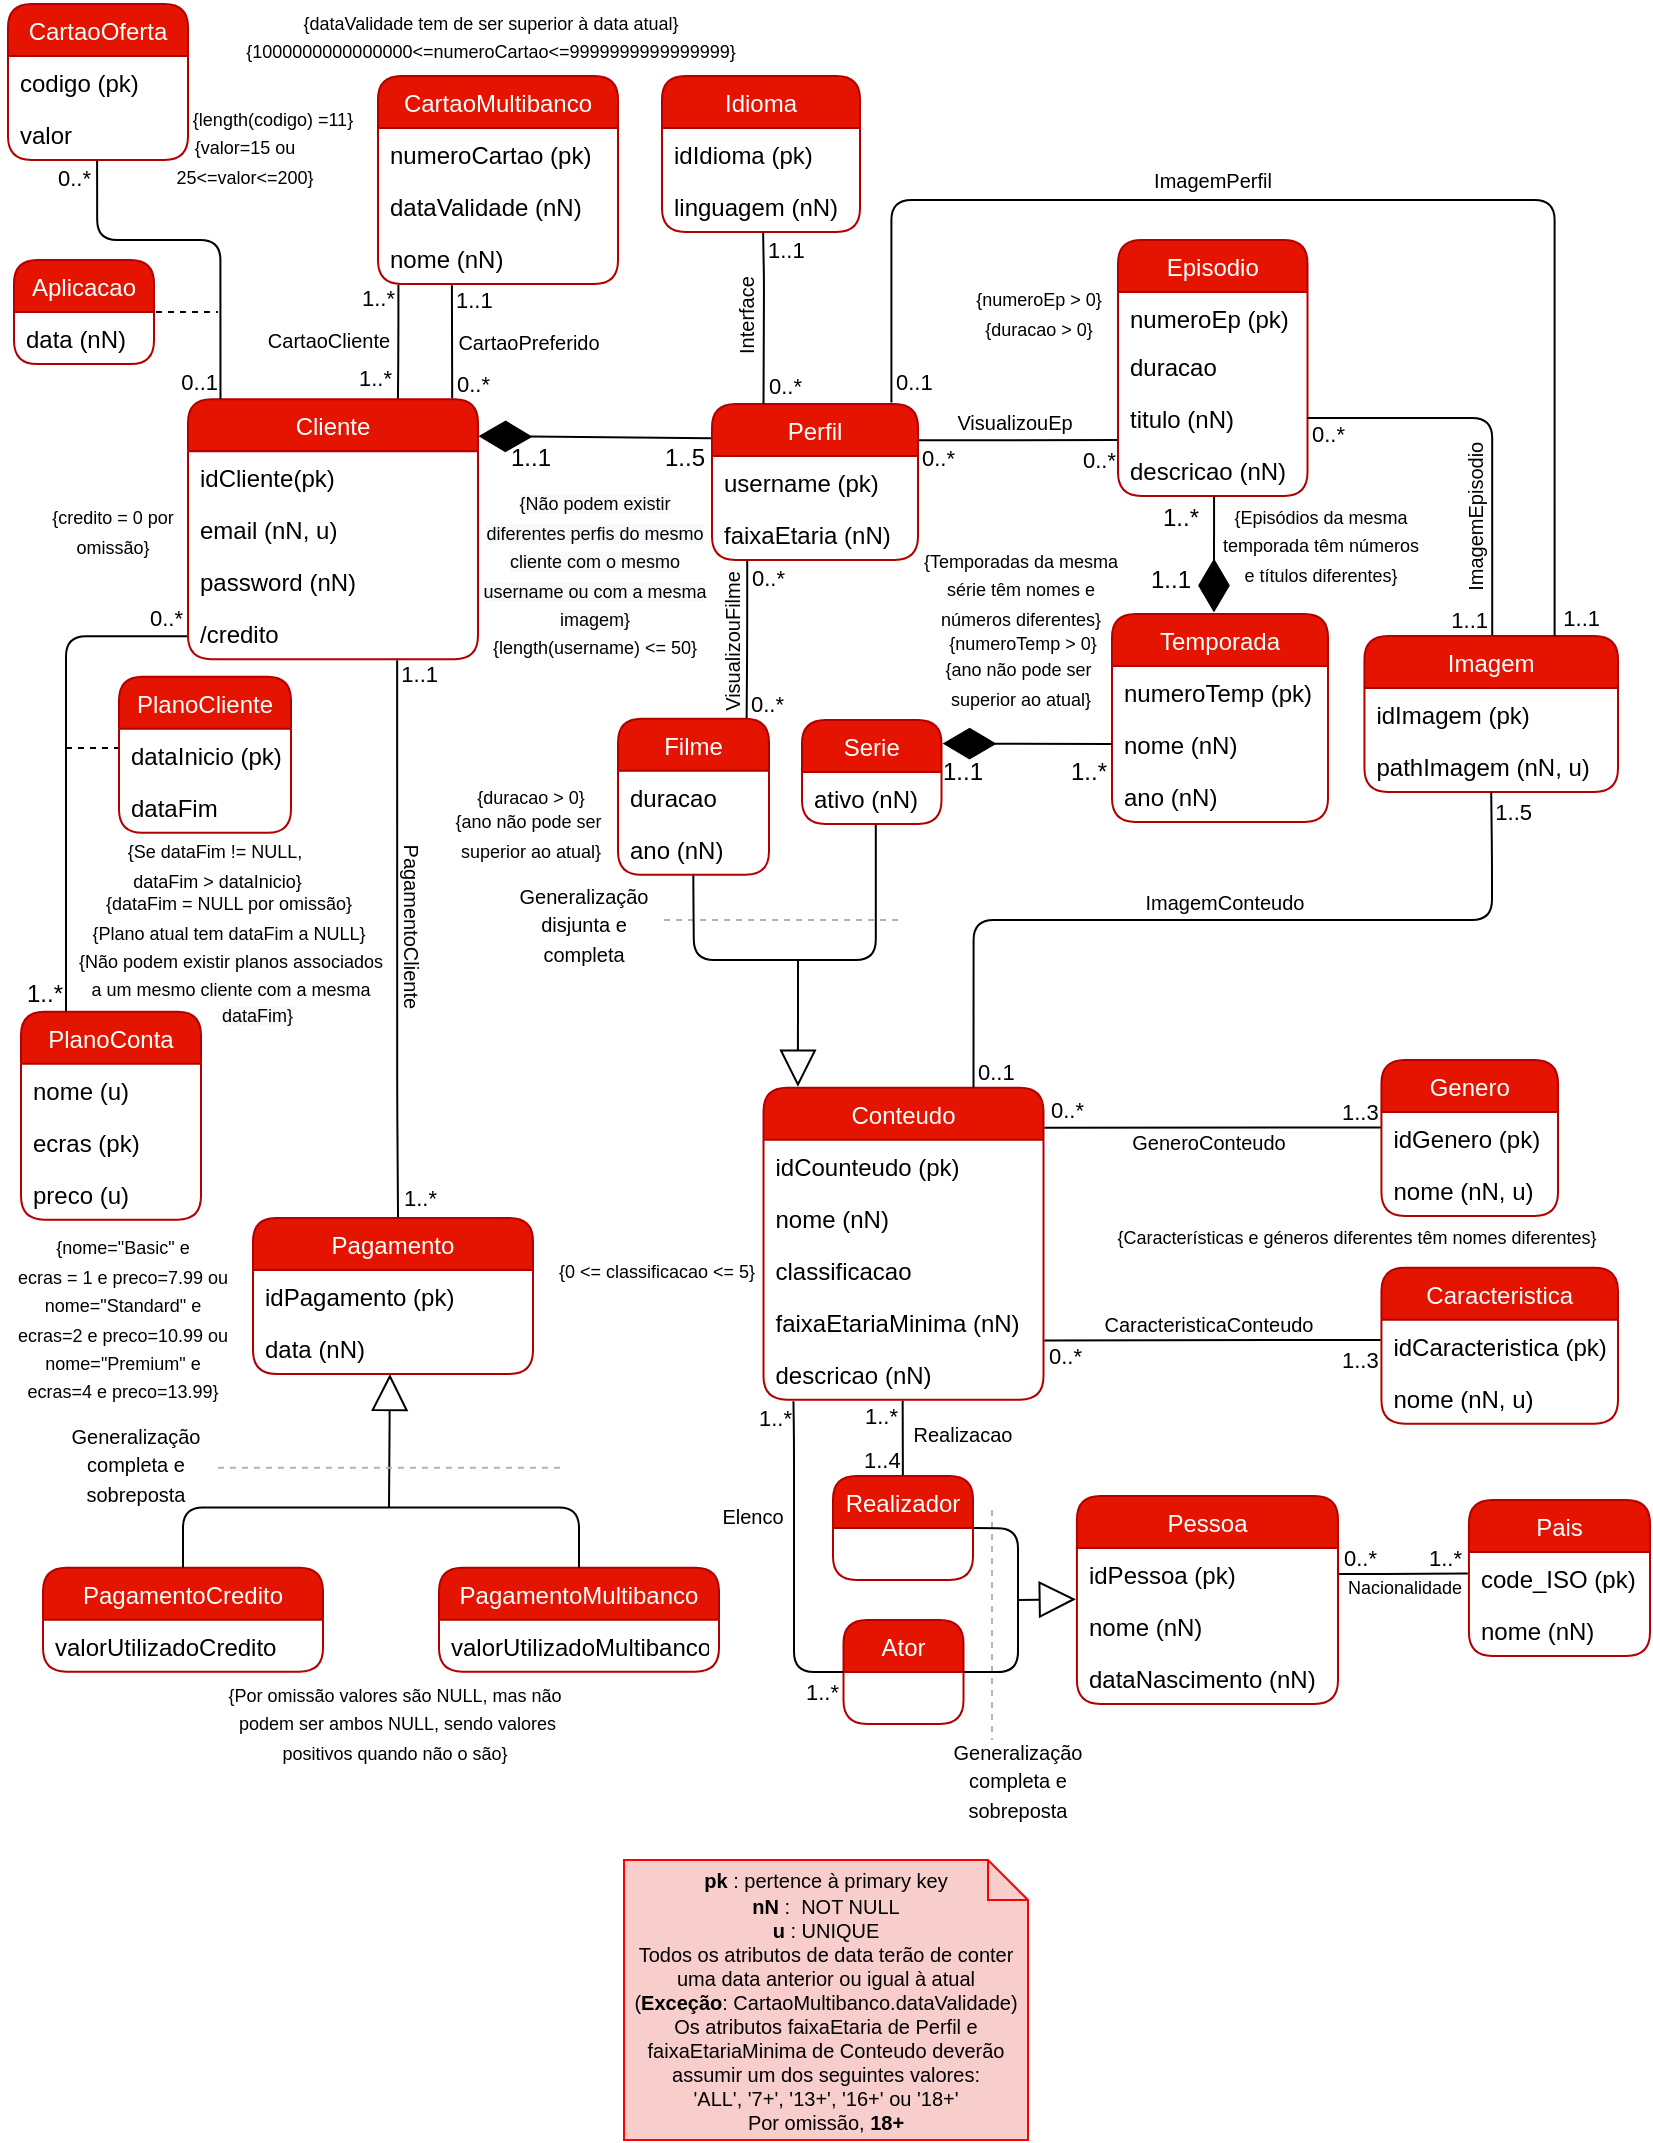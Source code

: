 <mxfile version="14.5.6" type="device"><diagram id="J4xRBViZh-IjK09uhFqk" name="Page-1"><mxGraphModel dx="1422" dy="762" grid="1" gridSize="10" guides="1" tooltips="1" connect="1" arrows="1" fold="1" page="1" pageScale="1" pageWidth="827" pageHeight="1169" math="0" shadow="0"><root><mxCell id="0"/><mxCell id="1" parent="0"/><mxCell id="qd6HesBiQ2IEqNDPv3ZA-5" value="Pais" style="swimlane;fontStyle=0;childLayout=stackLayout;horizontal=1;startSize=26;fillColor=#e51400;horizontalStack=0;resizeParent=1;resizeParentMax=0;resizeLast=0;collapsible=1;marginBottom=0;rounded=1;strokeColor=#B20000;fontColor=#ffffff;" parent="1" vertex="1"><mxGeometry x="735.47" y="750" width="90.53" height="78" as="geometry"/></mxCell><mxCell id="qd6HesBiQ2IEqNDPv3ZA-7" value="code_ISO (pk)" style="text;strokeColor=none;fillColor=none;align=left;verticalAlign=top;spacingLeft=4;spacingRight=4;overflow=hidden;rotatable=0;points=[[0,0.5],[1,0.5]];portConstraint=eastwest;rounded=1;" parent="qd6HesBiQ2IEqNDPv3ZA-5" vertex="1"><mxGeometry y="26" width="90.53" height="26" as="geometry"/></mxCell><mxCell id="qd6HesBiQ2IEqNDPv3ZA-6" value="nome (nN)" style="text;strokeColor=none;fillColor=none;align=left;verticalAlign=top;spacingLeft=4;spacingRight=4;overflow=hidden;rotatable=0;points=[[0,0.5],[1,0.5]];portConstraint=eastwest;rounded=1;" parent="qd6HesBiQ2IEqNDPv3ZA-5" vertex="1"><mxGeometry y="52" width="90.53" height="26" as="geometry"/></mxCell><mxCell id="qd6HesBiQ2IEqNDPv3ZA-12" value="Cliente" style="swimlane;fontStyle=0;childLayout=stackLayout;horizontal=1;startSize=26;fillColor=#e51400;horizontalStack=0;resizeParent=1;resizeParentMax=0;resizeLast=0;collapsible=1;marginBottom=0;rounded=1;strokeColor=#B20000;fontColor=#ffffff;" parent="1" vertex="1"><mxGeometry x="95" y="199.62" width="145" height="130" as="geometry"/></mxCell><mxCell id="Txe75ud6OzQN3z-kcy-d-26" value="idCliente(pk)" style="text;strokeColor=none;fillColor=none;align=left;verticalAlign=top;spacingLeft=4;spacingRight=4;overflow=hidden;rotatable=0;points=[[0,0.5],[1,0.5]];portConstraint=eastwest;rounded=1;" parent="qd6HesBiQ2IEqNDPv3ZA-12" vertex="1"><mxGeometry y="26" width="145" height="26" as="geometry"/></mxCell><mxCell id="qd6HesBiQ2IEqNDPv3ZA-49" value="email (nN, u)" style="text;strokeColor=none;fillColor=none;align=left;verticalAlign=top;spacingLeft=4;spacingRight=4;overflow=hidden;rotatable=0;points=[[0,0.5],[1,0.5]];portConstraint=eastwest;rounded=1;" parent="qd6HesBiQ2IEqNDPv3ZA-12" vertex="1"><mxGeometry y="52" width="145" height="26" as="geometry"/></mxCell><mxCell id="qd6HesBiQ2IEqNDPv3ZA-15" value="password (nN)" style="text;strokeColor=none;fillColor=none;align=left;verticalAlign=top;spacingLeft=4;spacingRight=4;overflow=hidden;rotatable=0;points=[[0,0.5],[1,0.5]];portConstraint=eastwest;rounded=1;" parent="qd6HesBiQ2IEqNDPv3ZA-12" vertex="1"><mxGeometry y="78" width="145" height="26" as="geometry"/></mxCell><mxCell id="qd6HesBiQ2IEqNDPv3ZA-55" value="/credito" style="text;strokeColor=none;fillColor=none;align=left;verticalAlign=top;spacingLeft=4;spacingRight=4;overflow=hidden;rotatable=0;points=[[0,0.5],[1,0.5]];portConstraint=eastwest;rounded=1;" parent="qd6HesBiQ2IEqNDPv3ZA-12" vertex="1"><mxGeometry y="104" width="145" height="26" as="geometry"/></mxCell><mxCell id="qd6HesBiQ2IEqNDPv3ZA-36" value="Perfil" style="swimlane;fontStyle=0;childLayout=stackLayout;horizontal=1;startSize=26;horizontalStack=0;resizeParent=1;resizeParentMax=0;resizeLast=0;collapsible=1;marginBottom=0;rounded=1;fillColor=#e51400;strokeColor=#B20000;fontColor=#ffffff;" parent="1" vertex="1"><mxGeometry x="357" y="202" width="103" height="78" as="geometry"/></mxCell><mxCell id="qd6HesBiQ2IEqNDPv3ZA-37" value="username (pk)" style="text;strokeColor=none;fillColor=none;align=left;verticalAlign=top;spacingLeft=4;spacingRight=4;overflow=hidden;rotatable=0;points=[[0,0.5],[1,0.5]];portConstraint=eastwest;rounded=1;" parent="qd6HesBiQ2IEqNDPv3ZA-36" vertex="1"><mxGeometry y="26" width="103" height="26" as="geometry"/></mxCell><mxCell id="qd6HesBiQ2IEqNDPv3ZA-61" value="faixaEtaria (nN)" style="text;strokeColor=none;fillColor=none;align=left;verticalAlign=top;spacingLeft=4;spacingRight=4;overflow=hidden;rotatable=0;points=[[0,0.5],[1,0.5]];portConstraint=eastwest;rounded=1;" parent="qd6HesBiQ2IEqNDPv3ZA-36" vertex="1"><mxGeometry y="52" width="103" height="26" as="geometry"/></mxCell><mxCell id="qd6HesBiQ2IEqNDPv3ZA-45" value="" style="endArrow=none;html=1;edgeStyle=orthogonalEdgeStyle;entryX=0.25;entryY=0;entryDx=0;entryDy=0;exitX=-0.003;exitY=0.557;exitDx=0;exitDy=0;exitPerimeter=0;" parent="1" source="qd6HesBiQ2IEqNDPv3ZA-55" target="IvzgVMBvzPS7apevmWeO-66" edge="1"><mxGeometry relative="1" as="geometry"><mxPoint x="90" y="318" as="sourcePoint"/><mxPoint x="-41" y="350" as="targetPoint"/><Array as="points"><mxPoint x="34" y="318"/></Array></mxGeometry></mxCell><mxCell id="qd6HesBiQ2IEqNDPv3ZA-46" value="0..*" style="edgeLabel;resizable=0;html=1;align=left;verticalAlign=bottom;rounded=1;" parent="qd6HesBiQ2IEqNDPv3ZA-45" connectable="0" vertex="1"><mxGeometry x="-1" relative="1" as="geometry"><mxPoint x="-21" y="-0.98" as="offset"/></mxGeometry></mxCell><mxCell id="qd6HesBiQ2IEqNDPv3ZA-47" value="1..1" style="edgeLabel;resizable=0;html=1;align=right;verticalAlign=bottom;rounded=1;" parent="qd6HesBiQ2IEqNDPv3ZA-45" connectable="0" vertex="1"><mxGeometry x="1" relative="1" as="geometry"><mxPoint x="25.0" y="15.98" as="offset"/></mxGeometry></mxCell><mxCell id="qd6HesBiQ2IEqNDPv3ZA-56" value="Caracteristica" style="swimlane;fontStyle=0;childLayout=stackLayout;horizontal=1;startSize=26;horizontalStack=0;resizeParent=1;resizeParentMax=0;resizeLast=0;collapsible=1;marginBottom=0;rounded=1;fillColor=#e51400;strokeColor=#B20000;fontColor=#ffffff;" parent="1" vertex="1"><mxGeometry x="691.72" y="633.82" width="118.28" height="78" as="geometry"/></mxCell><mxCell id="qd6HesBiQ2IEqNDPv3ZA-57" value="idCaracteristica (pk)" style="text;strokeColor=none;fillColor=none;align=left;verticalAlign=top;spacingLeft=4;spacingRight=4;overflow=hidden;rotatable=0;points=[[0,0.5],[1,0.5]];portConstraint=eastwest;rounded=1;" parent="qd6HesBiQ2IEqNDPv3ZA-56" vertex="1"><mxGeometry y="26" width="118.28" height="26" as="geometry"/></mxCell><mxCell id="qd6HesBiQ2IEqNDPv3ZA-82" value="nome (nN, u)" style="text;strokeColor=none;fillColor=none;align=left;verticalAlign=top;spacingLeft=4;spacingRight=4;overflow=hidden;rotatable=0;points=[[0,0.5],[1,0.5]];portConstraint=eastwest;rounded=1;" parent="qd6HesBiQ2IEqNDPv3ZA-56" vertex="1"><mxGeometry y="52" width="118.28" height="26" as="geometry"/></mxCell><mxCell id="qd6HesBiQ2IEqNDPv3ZA-66" value="" style="endArrow=diamondThin;endFill=1;endSize=24;html=1;exitX=-0.005;exitY=0.219;exitDx=0;exitDy=0;exitPerimeter=0;entryX=1.002;entryY=0.142;entryDx=0;entryDy=0;entryPerimeter=0;" parent="1" source="qd6HesBiQ2IEqNDPv3ZA-36" target="qd6HesBiQ2IEqNDPv3ZA-12" edge="1"><mxGeometry width="160" relative="1" as="geometry"><mxPoint x="356" y="219" as="sourcePoint"/><mxPoint x="241" y="216" as="targetPoint"/></mxGeometry></mxCell><mxCell id="qd6HesBiQ2IEqNDPv3ZA-67" value="1..5" style="text;html=1;align=center;verticalAlign=middle;resizable=0;points=[];autosize=1;rounded=1;" parent="1" vertex="1"><mxGeometry x="323" y="219" width="40" height="20" as="geometry"/></mxCell><mxCell id="qd6HesBiQ2IEqNDPv3ZA-68" value="1..1" style="text;html=1;align=center;verticalAlign=middle;resizable=0;points=[];autosize=1;rounded=1;" parent="1" vertex="1"><mxGeometry x="246" y="219.04" width="40" height="20" as="geometry"/></mxCell><mxCell id="qd6HesBiQ2IEqNDPv3ZA-72" value="Genero" style="swimlane;fontStyle=0;childLayout=stackLayout;horizontal=1;startSize=26;fillColor=#e51400;horizontalStack=0;resizeParent=1;resizeParentMax=0;resizeLast=0;collapsible=1;marginBottom=0;rounded=1;strokeColor=#B20000;fontColor=#FFFFFF;" parent="1" vertex="1"><mxGeometry x="691.72" y="530" width="88.28" height="78" as="geometry"/></mxCell><mxCell id="qd6HesBiQ2IEqNDPv3ZA-73" value="idGenero (pk)" style="text;strokeColor=none;fillColor=none;align=left;verticalAlign=top;spacingLeft=4;spacingRight=4;overflow=hidden;rotatable=0;points=[[0,0.5],[1,0.5]];portConstraint=eastwest;rounded=1;" parent="qd6HesBiQ2IEqNDPv3ZA-72" vertex="1"><mxGeometry y="26" width="88.28" height="26" as="geometry"/></mxCell><mxCell id="qd6HesBiQ2IEqNDPv3ZA-83" value="nome (nN, u)" style="text;strokeColor=none;fillColor=none;align=left;verticalAlign=top;spacingLeft=4;spacingRight=4;overflow=hidden;rotatable=0;points=[[0,0.5],[1,0.5]];portConstraint=eastwest;rounded=1;" parent="qd6HesBiQ2IEqNDPv3ZA-72" vertex="1"><mxGeometry y="52" width="88.28" height="26" as="geometry"/></mxCell><mxCell id="qd6HesBiQ2IEqNDPv3ZA-88" value="Conteudo" style="swimlane;fontStyle=0;childLayout=stackLayout;horizontal=1;startSize=26;fillColor=#e51400;horizontalStack=0;resizeParent=1;resizeParentMax=0;resizeLast=0;collapsible=1;marginBottom=0;rounded=1;strokeColor=#B20000;fontColor=#ffffff;" parent="1" vertex="1"><mxGeometry x="382.75" y="543.82" width="140" height="156" as="geometry"/></mxCell><mxCell id="qd6HesBiQ2IEqNDPv3ZA-89" value="idCounteudo (pk)" style="text;strokeColor=none;fillColor=none;align=left;verticalAlign=top;spacingLeft=4;spacingRight=4;overflow=hidden;rotatable=0;points=[[0,0.5],[1,0.5]];portConstraint=eastwest;rounded=1;" parent="qd6HesBiQ2IEqNDPv3ZA-88" vertex="1"><mxGeometry y="26" width="140" height="26" as="geometry"/></mxCell><mxCell id="qd6HesBiQ2IEqNDPv3ZA-90" value="nome (nN)" style="text;strokeColor=none;fillColor=none;align=left;verticalAlign=top;spacingLeft=4;spacingRight=4;overflow=hidden;rotatable=0;points=[[0,0.5],[1,0.5]];portConstraint=eastwest;rounded=1;" parent="qd6HesBiQ2IEqNDPv3ZA-88" vertex="1"><mxGeometry y="52" width="140" height="26" as="geometry"/></mxCell><mxCell id="qd6HesBiQ2IEqNDPv3ZA-92" value="classificacao" style="text;strokeColor=none;fillColor=none;align=left;verticalAlign=top;spacingLeft=4;spacingRight=4;overflow=hidden;rotatable=0;points=[[0,0.5],[1,0.5]];portConstraint=eastwest;rounded=1;" parent="qd6HesBiQ2IEqNDPv3ZA-88" vertex="1"><mxGeometry y="78" width="140" height="26" as="geometry"/></mxCell><mxCell id="qd6HesBiQ2IEqNDPv3ZA-93" value="faixaEtariaMinima (nN)" style="text;strokeColor=none;fillColor=none;align=left;verticalAlign=top;spacingLeft=4;spacingRight=4;overflow=hidden;rotatable=0;points=[[0,0.5],[1,0.5]];portConstraint=eastwest;rounded=1;" parent="qd6HesBiQ2IEqNDPv3ZA-88" vertex="1"><mxGeometry y="104" width="140" height="26" as="geometry"/></mxCell><mxCell id="qd6HesBiQ2IEqNDPv3ZA-102" value="descricao (nN)" style="text;strokeColor=none;fillColor=none;align=left;verticalAlign=top;spacingLeft=4;spacingRight=4;overflow=hidden;rotatable=0;points=[[0,0.5],[1,0.5]];portConstraint=eastwest;rounded=1;" parent="qd6HesBiQ2IEqNDPv3ZA-88" vertex="1"><mxGeometry y="130" width="140" height="26" as="geometry"/></mxCell><mxCell id="qd6HesBiQ2IEqNDPv3ZA-96" value="" style="endArrow=none;html=1;edgeStyle=orthogonalEdgeStyle;entryX=1.003;entryY=0.86;entryDx=0;entryDy=0;entryPerimeter=0;exitX=-0.004;exitY=0.39;exitDx=0;exitDy=0;exitPerimeter=0;" parent="1" source="qd6HesBiQ2IEqNDPv3ZA-57" target="qd6HesBiQ2IEqNDPv3ZA-93" edge="1"><mxGeometry relative="1" as="geometry"><mxPoint x="680" y="670" as="sourcePoint"/><mxPoint x="737.02" y="818.942" as="targetPoint"/><Array as="points"><mxPoint x="523" y="670"/></Array></mxGeometry></mxCell><mxCell id="qd6HesBiQ2IEqNDPv3ZA-97" value="1..3" style="edgeLabel;resizable=0;html=1;align=left;verticalAlign=bottom;rounded=1;" parent="qd6HesBiQ2IEqNDPv3ZA-96" connectable="0" vertex="1"><mxGeometry x="-1" relative="1" as="geometry"><mxPoint x="-21.33" y="18.04" as="offset"/></mxGeometry></mxCell><mxCell id="qd6HesBiQ2IEqNDPv3ZA-98" value="0..*" style="edgeLabel;resizable=0;html=1;align=right;verticalAlign=bottom;rounded=1;" parent="qd6HesBiQ2IEqNDPv3ZA-96" connectable="0" vertex="1"><mxGeometry x="1" relative="1" as="geometry"><mxPoint x="19.5" y="16.54" as="offset"/></mxGeometry></mxCell><mxCell id="qd6HesBiQ2IEqNDPv3ZA-99" value="" style="endArrow=none;html=1;edgeStyle=orthogonalEdgeStyle;entryX=1.003;entryY=0.129;entryDx=0;entryDy=0;exitX=-0.004;exitY=0.297;exitDx=0;exitDy=0;entryPerimeter=0;exitPerimeter=0;" parent="1" source="qd6HesBiQ2IEqNDPv3ZA-73" target="qd6HesBiQ2IEqNDPv3ZA-88" edge="1"><mxGeometry relative="1" as="geometry"><mxPoint x="787" y="678" as="sourcePoint"/><mxPoint x="787" y="819.41" as="targetPoint"/><Array as="points"><mxPoint x="523" y="564"/></Array></mxGeometry></mxCell><mxCell id="qd6HesBiQ2IEqNDPv3ZA-100" value="1..3" style="edgeLabel;resizable=0;html=1;align=left;verticalAlign=bottom;rounded=1;" parent="qd6HesBiQ2IEqNDPv3ZA-99" connectable="0" vertex="1"><mxGeometry x="-1" relative="1" as="geometry"><mxPoint x="-21.4" y="0.28" as="offset"/></mxGeometry></mxCell><mxCell id="qd6HesBiQ2IEqNDPv3ZA-101" value="0..*" style="edgeLabel;resizable=0;html=1;align=right;verticalAlign=bottom;rounded=1;" parent="qd6HesBiQ2IEqNDPv3ZA-99" connectable="0" vertex="1"><mxGeometry x="1" relative="1" as="geometry"><mxPoint x="20.5" y="0.11" as="offset"/></mxGeometry></mxCell><mxCell id="qd6HesBiQ2IEqNDPv3ZA-125" value="Realizador" style="swimlane;fontStyle=0;childLayout=stackLayout;horizontal=1;startSize=26;fillColor=#e51400;horizontalStack=0;resizeParent=1;resizeParentMax=0;resizeLast=0;collapsible=1;marginBottom=0;rounded=1;strokeColor=#B20000;fontColor=#ffffff;" parent="1" vertex="1"><mxGeometry x="417.5" y="738" width="70" height="52" as="geometry"/></mxCell><mxCell id="qd6HesBiQ2IEqNDPv3ZA-129" value="Ator" style="swimlane;fontStyle=0;childLayout=stackLayout;horizontal=1;startSize=26;fillColor=#e51400;horizontalStack=0;resizeParent=1;resizeParentMax=0;resizeLast=0;collapsible=1;marginBottom=0;rounded=1;strokeColor=#B20000;fontColor=#ffffff;" parent="1" vertex="1"><mxGeometry x="422.75" y="810" width="60" height="52" as="geometry"/></mxCell><mxCell id="qd6HesBiQ2IEqNDPv3ZA-135" value="" style="endArrow=none;html=1;edgeStyle=orthogonalEdgeStyle;entryX=0.107;entryY=1.03;entryDx=0;entryDy=0;entryPerimeter=0;exitX=0;exitY=0.5;exitDx=0;exitDy=0;" parent="1" source="qd6HesBiQ2IEqNDPv3ZA-129" target="qd6HesBiQ2IEqNDPv3ZA-102" edge="1"><mxGeometry relative="1" as="geometry"><mxPoint x="461.0" y="644.41" as="sourcePoint"/><mxPoint x="709.58" y="625.39" as="targetPoint"/><Array as="points"><mxPoint x="398" y="836"/><mxPoint x="398" y="720"/></Array></mxGeometry></mxCell><mxCell id="qd6HesBiQ2IEqNDPv3ZA-136" value="1..*" style="edgeLabel;resizable=0;html=1;align=left;verticalAlign=bottom;rounded=1;" parent="qd6HesBiQ2IEqNDPv3ZA-135" connectable="0" vertex="1"><mxGeometry x="-1" relative="1" as="geometry"><mxPoint x="-21" y="18" as="offset"/></mxGeometry></mxCell><mxCell id="qd6HesBiQ2IEqNDPv3ZA-137" value="1..*" style="edgeLabel;resizable=0;html=1;align=right;verticalAlign=bottom;rounded=1;" parent="qd6HesBiQ2IEqNDPv3ZA-135" connectable="0" vertex="1"><mxGeometry x="1" relative="1" as="geometry"><mxPoint x="-0.73" y="16.7" as="offset"/></mxGeometry></mxCell><mxCell id="qd6HesBiQ2IEqNDPv3ZA-138" value="" style="endArrow=none;html=1;edgeStyle=orthogonalEdgeStyle;exitX=0.499;exitY=-0.007;exitDx=0;exitDy=0;exitPerimeter=0;entryX=0.497;entryY=1.019;entryDx=0;entryDy=0;entryPerimeter=0;" parent="1" source="qd6HesBiQ2IEqNDPv3ZA-125" target="qd6HesBiQ2IEqNDPv3ZA-102" edge="1"><mxGeometry relative="1" as="geometry"><mxPoint x="-39.5" y="522.916" as="sourcePoint"/><mxPoint x="452" y="710" as="targetPoint"/><Array as="points"/></mxGeometry></mxCell><mxCell id="qd6HesBiQ2IEqNDPv3ZA-139" value="1..4" style="edgeLabel;resizable=0;html=1;align=left;verticalAlign=bottom;rounded=1;" parent="qd6HesBiQ2IEqNDPv3ZA-138" connectable="0" vertex="1"><mxGeometry x="-1" relative="1" as="geometry"><mxPoint x="-21.75" y="1.0" as="offset"/></mxGeometry></mxCell><mxCell id="qd6HesBiQ2IEqNDPv3ZA-141" value="" style="endArrow=none;html=1;edgeStyle=orthogonalEdgeStyle;exitX=1.004;exitY=0.232;exitDx=0;exitDy=0;exitPerimeter=0;entryX=-0.005;entryY=0.925;entryDx=0;entryDy=0;entryPerimeter=0;" parent="1" source="qd6HesBiQ2IEqNDPv3ZA-36" target="tKL8BJGFIFuFRgut71CJ-16" edge="1"><mxGeometry relative="1" as="geometry"><mxPoint x="470" y="220" as="sourcePoint"/><mxPoint x="540" y="220" as="targetPoint"/><Array as="points"><mxPoint x="480" y="220"/></Array></mxGeometry></mxCell><mxCell id="qd6HesBiQ2IEqNDPv3ZA-142" value="0..*" style="edgeLabel;resizable=0;html=1;align=left;verticalAlign=bottom;rounded=1;" parent="qd6HesBiQ2IEqNDPv3ZA-141" connectable="0" vertex="1"><mxGeometry x="-1" relative="1" as="geometry"><mxPoint x="-0.69" y="17.9" as="offset"/></mxGeometry></mxCell><mxCell id="qd6HesBiQ2IEqNDPv3ZA-143" value="0..*" style="edgeLabel;resizable=0;html=1;align=right;verticalAlign=bottom;rounded=1;" parent="qd6HesBiQ2IEqNDPv3ZA-141" connectable="0" vertex="1"><mxGeometry x="1" relative="1" as="geometry"><mxPoint x="0.07" y="18" as="offset"/></mxGeometry></mxCell><mxCell id="qd6HesBiQ2IEqNDPv3ZA-149" value="Idioma" style="swimlane;fontStyle=0;childLayout=stackLayout;horizontal=1;startSize=26;fillColor=#e51400;horizontalStack=0;resizeParent=1;resizeParentMax=0;resizeLast=0;collapsible=1;marginBottom=0;rounded=1;strokeColor=#B20000;fontColor=#ffffff;" parent="1" vertex="1"><mxGeometry x="332" y="38" width="99" height="78" as="geometry"/></mxCell><mxCell id="qd6HesBiQ2IEqNDPv3ZA-151" value="idIdioma (pk)" style="text;strokeColor=none;fillColor=none;align=left;verticalAlign=top;spacingLeft=4;spacingRight=4;overflow=hidden;rotatable=0;points=[[0,0.5],[1,0.5]];portConstraint=eastwest;rounded=1;" parent="qd6HesBiQ2IEqNDPv3ZA-149" vertex="1"><mxGeometry y="26" width="99" height="26" as="geometry"/></mxCell><mxCell id="qd6HesBiQ2IEqNDPv3ZA-150" value="linguagem (nN)" style="text;strokeColor=none;fillColor=none;align=left;verticalAlign=top;spacingLeft=4;spacingRight=4;overflow=hidden;rotatable=0;points=[[0,0.5],[1,0.5]];portConstraint=eastwest;rounded=1;" parent="qd6HesBiQ2IEqNDPv3ZA-149" vertex="1"><mxGeometry y="52" width="99" height="26" as="geometry"/></mxCell><mxCell id="qd6HesBiQ2IEqNDPv3ZA-153" value="" style="endArrow=none;html=1;edgeStyle=orthogonalEdgeStyle;exitX=0.511;exitY=1.019;exitDx=0;exitDy=0;exitPerimeter=0;entryX=0.25;entryY=0;entryDx=0;entryDy=0;" parent="1" source="qd6HesBiQ2IEqNDPv3ZA-150" target="qd6HesBiQ2IEqNDPv3ZA-36" edge="1"><mxGeometry relative="1" as="geometry"><mxPoint x="379" y="140" as="sourcePoint"/><mxPoint x="379" y="200" as="targetPoint"/><Array as="points"><mxPoint x="383" y="120"/><mxPoint x="383" y="120"/><mxPoint x="383" y="140"/><mxPoint x="383" y="140"/></Array></mxGeometry></mxCell><mxCell id="qd6HesBiQ2IEqNDPv3ZA-154" value="1..1" style="edgeLabel;resizable=0;html=1;align=left;verticalAlign=bottom;rounded=1;" parent="qd6HesBiQ2IEqNDPv3ZA-153" connectable="0" vertex="1"><mxGeometry x="-1" relative="1" as="geometry"><mxPoint x="-0.01" y="16.53" as="offset"/></mxGeometry></mxCell><mxCell id="qd6HesBiQ2IEqNDPv3ZA-155" value="0..*" style="edgeLabel;resizable=0;html=1;align=right;verticalAlign=bottom;rounded=1;" parent="qd6HesBiQ2IEqNDPv3ZA-153" connectable="0" vertex="1"><mxGeometry x="1" relative="1" as="geometry"><mxPoint x="20.18" y="-0.6" as="offset"/></mxGeometry></mxCell><mxCell id="qd6HesBiQ2IEqNDPv3ZA-9" value="" style="endArrow=none;html=1;edgeStyle=orthogonalEdgeStyle;entryX=-0.006;entryY=0.414;entryDx=0;entryDy=0;exitX=1;exitY=0.5;exitDx=0;exitDy=0;entryPerimeter=0;" parent="1" source="IvzgVMBvzPS7apevmWeO-75" target="qd6HesBiQ2IEqNDPv3ZA-7" edge="1"><mxGeometry relative="1" as="geometry"><mxPoint x="577.5" y="1090.38" as="sourcePoint"/><mxPoint x="647.5" y="1078.38" as="targetPoint"/><Array as="points"/></mxGeometry></mxCell><mxCell id="qd6HesBiQ2IEqNDPv3ZA-10" value="0..*" style="edgeLabel;resizable=0;html=1;align=left;verticalAlign=bottom;rounded=1;" parent="qd6HesBiQ2IEqNDPv3ZA-9" connectable="0" vertex="1"><mxGeometry x="-1" relative="1" as="geometry"><mxPoint x="1.0" as="offset"/></mxGeometry></mxCell><mxCell id="qd6HesBiQ2IEqNDPv3ZA-11" value="1..*" style="edgeLabel;resizable=0;html=1;align=right;verticalAlign=bottom;rounded=1;" parent="qd6HesBiQ2IEqNDPv3ZA-9" connectable="0" vertex="1"><mxGeometry x="1" relative="1" as="geometry"><mxPoint x="-2.01" y="0.26" as="offset"/></mxGeometry></mxCell><mxCell id="4HogJJBFqMqujicNJYdt-8" value="CartaoOferta" style="swimlane;fontStyle=0;childLayout=stackLayout;horizontal=1;startSize=26;fillColor=#e51400;horizontalStack=0;resizeParent=1;resizeParentMax=0;resizeLast=0;collapsible=1;marginBottom=0;rounded=1;strokeColor=#B20000;fontColor=#ffffff;" parent="1" vertex="1"><mxGeometry x="5" y="2" width="90" height="78" as="geometry"/></mxCell><mxCell id="4HogJJBFqMqujicNJYdt-9" value="codigo (pk)" style="text;strokeColor=none;fillColor=none;align=left;verticalAlign=top;spacingLeft=4;spacingRight=4;overflow=hidden;rotatable=0;points=[[0,0.5],[1,0.5]];portConstraint=eastwest;rounded=1;" parent="4HogJJBFqMqujicNJYdt-8" vertex="1"><mxGeometry y="26" width="90" height="26" as="geometry"/></mxCell><mxCell id="4HogJJBFqMqujicNJYdt-10" value="valor" style="text;strokeColor=none;fillColor=none;align=left;verticalAlign=top;spacingLeft=4;spacingRight=4;overflow=hidden;rotatable=0;points=[[0,0.5],[1,0.5]];portConstraint=eastwest;rounded=1;" parent="4HogJJBFqMqujicNJYdt-8" vertex="1"><mxGeometry y="52" width="90" height="26" as="geometry"/></mxCell><mxCell id="4HogJJBFqMqujicNJYdt-12" value="CartaoMultibanco" style="swimlane;fontStyle=0;childLayout=stackLayout;horizontal=1;startSize=26;fillColor=#e51400;horizontalStack=0;resizeParent=1;resizeParentMax=0;resizeLast=0;collapsible=1;marginBottom=0;rounded=1;strokeColor=#B20000;fontColor=#ffffff;" parent="1" vertex="1"><mxGeometry x="190" y="38" width="120" height="104" as="geometry"/></mxCell><mxCell id="4HogJJBFqMqujicNJYdt-13" value="numeroCartao (pk)" style="text;strokeColor=none;fillColor=none;align=left;verticalAlign=top;spacingLeft=4;spacingRight=4;overflow=hidden;rotatable=0;points=[[0,0.5],[1,0.5]];portConstraint=eastwest;rounded=1;" parent="4HogJJBFqMqujicNJYdt-12" vertex="1"><mxGeometry y="26" width="120" height="26" as="geometry"/></mxCell><mxCell id="4HogJJBFqMqujicNJYdt-14" value="dataValidade (nN)" style="text;strokeColor=none;fillColor=none;align=left;verticalAlign=top;spacingLeft=4;spacingRight=4;overflow=hidden;rotatable=0;points=[[0,0.5],[1,0.5]];portConstraint=eastwest;rounded=1;" parent="4HogJJBFqMqujicNJYdt-12" vertex="1"><mxGeometry y="52" width="120" height="26" as="geometry"/></mxCell><mxCell id="4HogJJBFqMqujicNJYdt-15" value="nome (nN)" style="text;strokeColor=none;fillColor=none;align=left;verticalAlign=top;spacingLeft=4;spacingRight=4;overflow=hidden;rotatable=0;points=[[0,0.5],[1,0.5]];portConstraint=eastwest;rounded=1;" parent="4HogJJBFqMqujicNJYdt-12" vertex="1"><mxGeometry y="78" width="120" height="26" as="geometry"/></mxCell><mxCell id="4HogJJBFqMqujicNJYdt-19" value="" style="endArrow=none;html=1;edgeStyle=orthogonalEdgeStyle;exitX=0.495;exitY=1.013;exitDx=0;exitDy=0;exitPerimeter=0;entryX=0.112;entryY=-0.001;entryDx=0;entryDy=0;entryPerimeter=0;" parent="1" source="4HogJJBFqMqujicNJYdt-10" target="qd6HesBiQ2IEqNDPv3ZA-12" edge="1"><mxGeometry relative="1" as="geometry"><mxPoint x="130" y="132.03" as="sourcePoint"/><mxPoint x="130" y="192.03" as="targetPoint"/><Array as="points"><mxPoint x="50" y="120"/><mxPoint x="111" y="120"/></Array></mxGeometry></mxCell><mxCell id="4HogJJBFqMqujicNJYdt-20" value="0..*" style="edgeLabel;resizable=0;html=1;align=left;verticalAlign=bottom;rounded=1;" parent="4HogJJBFqMqujicNJYdt-19" connectable="0" vertex="1"><mxGeometry x="-1" relative="1" as="geometry"><mxPoint x="-21.49" y="17" as="offset"/></mxGeometry></mxCell><mxCell id="4HogJJBFqMqujicNJYdt-21" value="0..1" style="edgeLabel;resizable=0;html=1;align=right;verticalAlign=bottom;rounded=1;" parent="4HogJJBFqMqujicNJYdt-19" connectable="0" vertex="1"><mxGeometry x="1" relative="1" as="geometry"><mxPoint x="-1.0" y="-0.67" as="offset"/></mxGeometry></mxCell><mxCell id="4HogJJBFqMqujicNJYdt-22" value="" style="endArrow=none;html=1;edgeStyle=orthogonalEdgeStyle;exitX=0.308;exitY=1.026;exitDx=0;exitDy=0;exitPerimeter=0;entryX=0.911;entryY=-0.004;entryDx=0;entryDy=0;entryPerimeter=0;" parent="1" source="4HogJJBFqMqujicNJYdt-15" target="qd6HesBiQ2IEqNDPv3ZA-12" edge="1"><mxGeometry relative="1" as="geometry"><mxPoint x="214" y="132.03" as="sourcePoint"/><mxPoint x="231" y="190" as="targetPoint"/><Array as="points"><mxPoint x="227" y="160"/><mxPoint x="227" y="160"/></Array></mxGeometry></mxCell><mxCell id="4HogJJBFqMqujicNJYdt-23" value="1..*" style="edgeLabel;resizable=0;html=1;align=left;verticalAlign=bottom;rounded=1;" parent="4HogJJBFqMqujicNJYdt-22" connectable="0" vertex="1"><mxGeometry x="-1" relative="1" as="geometry"><mxPoint x="-46.96" y="15.32" as="offset"/></mxGeometry></mxCell><mxCell id="4HogJJBFqMqujicNJYdt-25" value="1..*" style="edgeLabel;resizable=0;html=1;align=right;verticalAlign=bottom;rounded=1;" parent="1" connectable="0" vertex="1"><mxGeometry x="197.5" y="197.998" as="geometry"/></mxCell><mxCell id="azKcDheLsEyJkOkHcj6_-8" value="&lt;font style=&quot;font-size: 10px&quot;&gt;Realizacao&lt;/font&gt;" style="text;html=1;align=center;verticalAlign=middle;resizable=0;points=[];autosize=1;rounded=1;" parent="1" vertex="1"><mxGeometry x="447" y="706.82" width="70" height="20" as="geometry"/></mxCell><mxCell id="azKcDheLsEyJkOkHcj6_-9" value="&lt;font style=&quot;font-size: 10px&quot;&gt;Elenco&lt;/font&gt;" style="text;html=1;align=center;verticalAlign=middle;resizable=0;points=[];autosize=1;rounded=1;" parent="1" vertex="1"><mxGeometry x="352" y="748" width="50" height="20" as="geometry"/></mxCell><mxCell id="azKcDheLsEyJkOkHcj6_-10" value="&lt;font style=&quot;font-size: 10px&quot;&gt;Interface&lt;/font&gt;" style="text;html=1;align=center;verticalAlign=middle;resizable=0;points=[];autosize=1;rounded=1;rotation=270;" parent="1" vertex="1"><mxGeometry x="349" y="148.03" width="50" height="20" as="geometry"/></mxCell><mxCell id="azKcDheLsEyJkOkHcj6_-11" value="&lt;font style=&quot;font-size: 10px&quot;&gt;&lt;font style=&quot;font-size: 10px&quot;&gt;Visualizou&lt;/font&gt;Ep&lt;/font&gt;" style="text;html=1;align=center;verticalAlign=middle;resizable=0;points=[];autosize=1;rounded=1;" parent="1" vertex="1"><mxGeometry x="473" y="201" width="70" height="20" as="geometry"/></mxCell><mxCell id="azKcDheLsEyJkOkHcj6_-29" value="Aplicacao" style="swimlane;fontStyle=0;childLayout=stackLayout;horizontal=1;startSize=26;fillColor=#e51400;horizontalStack=0;resizeParent=1;resizeParentMax=0;resizeLast=0;collapsible=1;marginBottom=0;rounded=1;strokeColor=#B20000;fontColor=#ffffff;" parent="1" vertex="1"><mxGeometry x="8" y="130.03" width="70" height="52" as="geometry"/></mxCell><mxCell id="azKcDheLsEyJkOkHcj6_-30" value="data (nN)" style="text;strokeColor=none;fillColor=none;align=left;verticalAlign=top;spacingLeft=4;spacingRight=4;overflow=hidden;rotatable=0;points=[[0,0.5],[1,0.5]];portConstraint=eastwest;rounded=1;" parent="azKcDheLsEyJkOkHcj6_-29" vertex="1"><mxGeometry y="26" width="70" height="26" as="geometry"/></mxCell><mxCell id="IvzgVMBvzPS7apevmWeO-8" value="0..*" style="edgeLabel;resizable=0;html=1;align=right;verticalAlign=bottom;rounded=1;" parent="1" connectable="0" vertex="1"><mxGeometry x="246.0" y="200.618" as="geometry"/></mxCell><mxCell id="IvzgVMBvzPS7apevmWeO-9" value="&lt;font style=&quot;font-size: 10px&quot;&gt;CartaoPreferido&lt;/font&gt;" style="text;html=1;align=center;verticalAlign=middle;resizable=0;points=[];autosize=1;rounded=1;" parent="1" vertex="1"><mxGeometry x="220" y="161" width="90" height="20" as="geometry"/></mxCell><mxCell id="IvzgVMBvzPS7apevmWeO-12" value="" style="endArrow=none;html=1;edgeStyle=orthogonalEdgeStyle;exitX=0.085;exitY=1.016;exitDx=0;exitDy=0;exitPerimeter=0;entryX=0.724;entryY=-0.003;entryDx=0;entryDy=0;entryPerimeter=0;" parent="1" source="4HogJJBFqMqujicNJYdt-15" target="qd6HesBiQ2IEqNDPv3ZA-12" edge="1"><mxGeometry relative="1" as="geometry"><mxPoint x="215" y="605.62" as="sourcePoint"/><mxPoint x="200" y="190" as="targetPoint"/><Array as="points"/></mxGeometry></mxCell><mxCell id="IvzgVMBvzPS7apevmWeO-13" value="1..1" style="edgeLabel;resizable=0;html=1;align=left;verticalAlign=bottom;rounded=1;" parent="IvzgVMBvzPS7apevmWeO-12" connectable="0" vertex="1"><mxGeometry x="-1" relative="1" as="geometry"><mxPoint x="26.3" y="15.61" as="offset"/></mxGeometry></mxCell><mxCell id="IvzgVMBvzPS7apevmWeO-30" value="Pagamento" style="swimlane;fontStyle=0;childLayout=stackLayout;horizontal=1;startSize=26;fillColor=#e51400;horizontalStack=0;resizeParent=1;resizeParentMax=0;resizeLast=0;collapsible=1;marginBottom=0;strokeColor=#B20000;fontColor=#ffffff;rounded=1;" parent="1" vertex="1"><mxGeometry x="127.5" y="609.0" width="140" height="78" as="geometry"/></mxCell><mxCell id="IvzgVMBvzPS7apevmWeO-31" value="idPagamento (pk)" style="text;strokeColor=none;fillColor=none;align=left;verticalAlign=top;spacingLeft=4;spacingRight=4;overflow=hidden;rotatable=0;points=[[0,0.5],[1,0.5]];portConstraint=eastwest;" parent="IvzgVMBvzPS7apevmWeO-30" vertex="1"><mxGeometry y="26" width="140" height="26" as="geometry"/></mxCell><mxCell id="IvzgVMBvzPS7apevmWeO-34" value="data (nN)" style="text;strokeColor=none;fillColor=none;align=left;verticalAlign=top;spacingLeft=4;spacingRight=4;overflow=hidden;rotatable=0;points=[[0,0.5],[1,0.5]];portConstraint=eastwest;" parent="IvzgVMBvzPS7apevmWeO-30" vertex="1"><mxGeometry y="52" width="140" height="26" as="geometry"/></mxCell><mxCell id="IvzgVMBvzPS7apevmWeO-35" value="" style="endArrow=block;endSize=16;endFill=0;html=1;entryX=0.489;entryY=1;entryDx=0;entryDy=0;entryPerimeter=0;" parent="1" target="IvzgVMBvzPS7apevmWeO-34" edge="1"><mxGeometry x="-0.479" y="48" width="160" relative="1" as="geometry"><mxPoint x="195.5" y="753.82" as="sourcePoint"/><mxPoint x="196.1" y="673.714" as="targetPoint"/><mxPoint as="offset"/></mxGeometry></mxCell><mxCell id="IvzgVMBvzPS7apevmWeO-36" value="PagamentoCredito" style="swimlane;fontStyle=0;childLayout=stackLayout;horizontal=1;startSize=26;fillColor=#e51400;horizontalStack=0;resizeParent=1;resizeParentMax=0;resizeLast=0;collapsible=1;marginBottom=0;strokeColor=#B20000;fontColor=#ffffff;rounded=1;" parent="1" vertex="1"><mxGeometry x="22.5" y="783.82" width="140" height="52" as="geometry"/></mxCell><mxCell id="IvzgVMBvzPS7apevmWeO-37" value="valorUtilizadoCredito" style="text;strokeColor=none;fillColor=none;align=left;verticalAlign=top;spacingLeft=4;spacingRight=4;overflow=hidden;rotatable=0;points=[[0,0.5],[1,0.5]];portConstraint=eastwest;" parent="IvzgVMBvzPS7apevmWeO-36" vertex="1"><mxGeometry y="26" width="140" height="26" as="geometry"/></mxCell><mxCell id="IvzgVMBvzPS7apevmWeO-40" value="PagamentoMultibanco" style="swimlane;fontStyle=0;childLayout=stackLayout;horizontal=1;startSize=26;fillColor=#e51400;horizontalStack=0;resizeParent=1;resizeParentMax=0;resizeLast=0;collapsible=1;marginBottom=0;strokeColor=#B20000;fontColor=#ffffff;rounded=1;" parent="1" vertex="1"><mxGeometry x="220.5" y="783.82" width="140" height="52" as="geometry"/></mxCell><mxCell id="IvzgVMBvzPS7apevmWeO-41" value="valorUtilizadoMultibanco" style="text;strokeColor=none;fillColor=none;align=left;verticalAlign=top;spacingLeft=4;spacingRight=4;overflow=hidden;rotatable=0;points=[[0,0.5],[1,0.5]];portConstraint=eastwest;" parent="IvzgVMBvzPS7apevmWeO-40" vertex="1"><mxGeometry y="26" width="140" height="26" as="geometry"/></mxCell><mxCell id="IvzgVMBvzPS7apevmWeO-44" value="" style="endArrow=none;html=1;edgeStyle=orthogonalEdgeStyle;entryX=0.5;entryY=0;entryDx=0;entryDy=0;exitX=0.5;exitY=0;exitDx=0;exitDy=0;" parent="1" source="IvzgVMBvzPS7apevmWeO-36" target="IvzgVMBvzPS7apevmWeO-40" edge="1"><mxGeometry relative="1" as="geometry"><mxPoint x="92.5" y="771.82" as="sourcePoint"/><mxPoint x="290.5" y="771.82" as="targetPoint"/><Array as="points"><mxPoint x="92.5" y="753.82"/><mxPoint x="290.5" y="753.82"/></Array></mxGeometry></mxCell><mxCell id="IvzgVMBvzPS7apevmWeO-47" value="&lt;span style=&quot;font-family: &amp;#34;helvetica&amp;#34;&quot;&gt;&lt;font style=&quot;font-size: 9px&quot;&gt;{dataValidade tem de ser superior à data atual}&lt;/font&gt;&lt;/span&gt;" style="text;html=1;strokeColor=none;fillColor=none;align=center;verticalAlign=middle;whiteSpace=wrap;rounded=0;" parent="1" vertex="1"><mxGeometry x="141.5" width="209" height="21" as="geometry"/></mxCell><mxCell id="IvzgVMBvzPS7apevmWeO-48" value="" style="endArrow=none;dashed=1;html=1;strokeColor=#B3B3B3;" parent="1" edge="1"><mxGeometry width="50" height="50" relative="1" as="geometry"><mxPoint x="110" y="733.82" as="sourcePoint"/><mxPoint x="282" y="733.82" as="targetPoint"/></mxGeometry></mxCell><mxCell id="IvzgVMBvzPS7apevmWeO-50" value="&lt;font style=&quot;font-size: 10px&quot;&gt;Generalização completa e sobreposta&lt;/font&gt;" style="text;html=1;strokeColor=none;fillColor=none;align=center;verticalAlign=middle;whiteSpace=wrap;rounded=0;" parent="1" vertex="1"><mxGeometry x="19" y="711.82" width="100" height="40" as="geometry"/></mxCell><mxCell id="IvzgVMBvzPS7apevmWeO-52" value="&lt;font style=&quot;font-size: 9px&quot;&gt;&lt;span style=&quot;font-style: normal ; font-weight: 400 ; letter-spacing: normal ; text-align: center ; text-indent: 0px ; text-transform: none ; word-spacing: 0px ; background-color: rgb(248 , 249 , 250) ; font-family: &amp;#34;helvetica&amp;#34;&quot;&gt;{Não podem existir diferentes perfis do mesmo cliente com o mesmo username ou com a mesma imagem}&lt;br&gt;&lt;/span&gt;&lt;span style=&quot;color: rgba(0 , 0 , 0 , 0) ; font-family: monospace ; font-size: 0px&quot;&gt;%3CmxGraphModel%3E%3Croot%3E%3CmxCell%20id%3D%220%22%2F%3E%3CmxCell%20id%3D%221%22%20parent%3D%220%22%2F%3E%3CmxCell%20id%3D%222%22%20value%3D%22%26lt%3Bfont%20style%3D%26quot%3Bfont-size%3A%209px%26quot%3B%26gt%3B%7Blength(codigo)%20%3D11%7D%26lt%3B%2Ffont%26gt%3B%22%20style%3D%22text%3Bhtml%3D1%3Balign%3Dcenter%3BverticalAlign%3Dmiddle%3Bresizable%3D0%3Bpoints%3D%5B%5D%3Bsketch%3D0%3B%22%20vertex%3D%221%22%20parent%3D%221%22%3E%3CmxGeometry%20x%3D%2297%22%20y%3D%2239%22%20width%3D%2280%22%20height%3D%2240%22%20as%3D%22geometry%22%2F%3E%3C%2FmxCell%3E%3C%2Froot%3E%3C%2FmxGraphModel%3E&lt;/span&gt;&lt;span&gt;{length(username) &amp;lt;= 50}&lt;/span&gt;&lt;span style=&quot;font-style: normal ; font-weight: 400 ; letter-spacing: normal ; text-align: center ; text-indent: 0px ; text-transform: none ; word-spacing: 0px ; background-color: rgb(248 , 249 , 250) ; font-family: &amp;#34;helvetica&amp;#34;&quot;&gt;&lt;br&gt;&lt;/span&gt;&lt;/font&gt;" style="text;html=1;strokeColor=none;fillColor=none;align=center;verticalAlign=middle;whiteSpace=wrap;rounded=0;" parent="1" vertex="1"><mxGeometry x="240" y="249.04" width="117" height="76" as="geometry"/></mxCell><mxCell id="IvzgVMBvzPS7apevmWeO-53" value="&lt;font face=&quot;helvetica&quot; style=&quot;font-size: 9px&quot;&gt;{0 &amp;lt;= classificacao &amp;lt;= 5}&lt;/font&gt;" style="text;html=1;strokeColor=none;fillColor=none;align=center;verticalAlign=middle;whiteSpace=wrap;rounded=0;" parent="1" vertex="1"><mxGeometry x="272.75" y="608.0" width="112.75" height="53.38" as="geometry"/></mxCell><mxCell id="IvzgVMBvzPS7apevmWeO-57" value="" style="endArrow=none;dashed=1;html=1;strokeColor=#B3B3B3;" parent="1" edge="1"><mxGeometry width="50" height="50" relative="1" as="geometry"><mxPoint x="497" y="755" as="sourcePoint"/><mxPoint x="497" y="870" as="targetPoint"/></mxGeometry></mxCell><mxCell id="IvzgVMBvzPS7apevmWeO-58" value="&lt;font style=&quot;font-size: 10px&quot;&gt;Generalização completa e sobreposta&lt;/font&gt;" style="text;html=1;strokeColor=none;fillColor=none;align=center;verticalAlign=middle;whiteSpace=wrap;rounded=0;" parent="1" vertex="1"><mxGeometry x="460.0" y="870" width="100" height="40" as="geometry"/></mxCell><mxCell id="IvzgVMBvzPS7apevmWeO-59" value="" style="endArrow=none;dashed=1;html=1;exitX=1;exitY=0;exitDx=0;exitDy=0;exitPerimeter=0;" parent="1" edge="1"><mxGeometry width="50" height="50" relative="1" as="geometry"><mxPoint x="79" y="156.03" as="sourcePoint"/><mxPoint x="110" y="156" as="targetPoint"/><Array as="points"/></mxGeometry></mxCell><mxCell id="IvzgVMBvzPS7apevmWeO-66" value="PlanoConta" style="swimlane;fontStyle=0;childLayout=stackLayout;horizontal=1;startSize=26;fillColor=#e51400;horizontalStack=0;resizeParent=1;resizeParentMax=0;resizeLast=0;collapsible=1;marginBottom=0;rounded=1;strokeColor=#B20000;fontColor=#ffffff;" parent="1" vertex="1"><mxGeometry x="11.5" y="505.82" width="90" height="104" as="geometry"/></mxCell><mxCell id="IvzgVMBvzPS7apevmWeO-67" value="nome (u)" style="text;strokeColor=none;fillColor=none;align=left;verticalAlign=top;spacingLeft=4;spacingRight=4;overflow=hidden;rotatable=0;points=[[0,0.5],[1,0.5]];portConstraint=eastwest;rounded=1;" parent="IvzgVMBvzPS7apevmWeO-66" vertex="1"><mxGeometry y="26" width="90" height="26" as="geometry"/></mxCell><mxCell id="IvzgVMBvzPS7apevmWeO-68" value="ecras (pk)" style="text;strokeColor=none;fillColor=none;align=left;verticalAlign=top;spacingLeft=4;spacingRight=4;overflow=hidden;rotatable=0;points=[[0,0.5],[1,0.5]];portConstraint=eastwest;rounded=1;" parent="IvzgVMBvzPS7apevmWeO-66" vertex="1"><mxGeometry y="52" width="90" height="26" as="geometry"/></mxCell><mxCell id="IvzgVMBvzPS7apevmWeO-69" value="preco (u)" style="text;strokeColor=none;fillColor=none;align=left;verticalAlign=top;spacingLeft=4;spacingRight=4;overflow=hidden;rotatable=0;points=[[0,0.5],[1,0.5]];portConstraint=eastwest;rounded=1;" parent="IvzgVMBvzPS7apevmWeO-66" vertex="1"><mxGeometry y="78" width="90" height="26" as="geometry"/></mxCell><mxCell id="IvzgVMBvzPS7apevmWeO-74" value="Pessoa" style="swimlane;fontStyle=0;childLayout=stackLayout;horizontal=1;startSize=26;fillColor=#e51400;horizontalStack=0;resizeParent=1;resizeParentMax=0;resizeLast=0;collapsible=1;marginBottom=0;rounded=1;strokeColor=#B20000;fontColor=#ffffff;" parent="1" vertex="1"><mxGeometry x="539.47" y="748" width="130.53" height="104" as="geometry"/></mxCell><mxCell id="IvzgVMBvzPS7apevmWeO-75" value="idPessoa (pk)" style="text;strokeColor=none;fillColor=none;align=left;verticalAlign=top;spacingLeft=4;spacingRight=4;overflow=hidden;rotatable=0;points=[[0,0.5],[1,0.5]];portConstraint=eastwest;rounded=1;" parent="IvzgVMBvzPS7apevmWeO-74" vertex="1"><mxGeometry y="26" width="130.53" height="26" as="geometry"/></mxCell><mxCell id="IvzgVMBvzPS7apevmWeO-76" value="nome (nN)" style="text;strokeColor=none;fillColor=none;align=left;verticalAlign=top;spacingLeft=4;spacingRight=4;overflow=hidden;rotatable=0;points=[[0,0.5],[1,0.5]];portConstraint=eastwest;rounded=1;" parent="IvzgVMBvzPS7apevmWeO-74" vertex="1"><mxGeometry y="52" width="130.53" height="26" as="geometry"/></mxCell><mxCell id="IvzgVMBvzPS7apevmWeO-77" value="dataNascimento (nN)" style="text;strokeColor=none;fillColor=none;align=left;verticalAlign=top;spacingLeft=4;spacingRight=4;overflow=hidden;rotatable=0;points=[[0,0.5],[1,0.5]];portConstraint=eastwest;rounded=1;" parent="IvzgVMBvzPS7apevmWeO-74" vertex="1"><mxGeometry y="78" width="130.53" height="26" as="geometry"/></mxCell><mxCell id="IvzgVMBvzPS7apevmWeO-83" value="" style="endArrow=none;html=1;edgeStyle=orthogonalEdgeStyle;exitX=0.735;exitY=1.018;exitDx=0;exitDy=0;exitPerimeter=0;entryX=0.518;entryY=-0.006;entryDx=0;entryDy=0;entryPerimeter=0;" parent="1" target="IvzgVMBvzPS7apevmWeO-30" edge="1"><mxGeometry relative="1" as="geometry"><mxPoint x="199.575" y="330.088" as="sourcePoint"/><mxPoint x="200" y="560" as="targetPoint"/><Array as="points"><mxPoint x="200" y="550"/><mxPoint x="200" y="550"/></Array></mxGeometry></mxCell><mxCell id="IvzgVMBvzPS7apevmWeO-84" value="1..*" style="edgeLabel;resizable=0;html=1;align=left;verticalAlign=bottom;rounded=1;" parent="IvzgVMBvzPS7apevmWeO-83" connectable="0" vertex="1"><mxGeometry x="-1" relative="1" as="geometry"><mxPoint x="1" y="277.91" as="offset"/></mxGeometry></mxCell><mxCell id="IvzgVMBvzPS7apevmWeO-85" value="1..1" style="edgeLabel;resizable=0;html=1;align=right;verticalAlign=bottom;rounded=1;" parent="IvzgVMBvzPS7apevmWeO-83" connectable="0" vertex="1"><mxGeometry x="1" relative="1" as="geometry"><mxPoint x="19.98" y="-262.75" as="offset"/></mxGeometry></mxCell><mxCell id="IvzgVMBvzPS7apevmWeO-89" value="1..*" style="text;html=1;align=center;verticalAlign=middle;resizable=0;points=[];autosize=1;" parent="1" vertex="1"><mxGeometry x="8" y="487.41" width="30" height="20" as="geometry"/></mxCell><mxCell id="Txe75ud6OzQN3z-kcy-d-2" value="PlanoCliente" style="swimlane;fontStyle=0;childLayout=stackLayout;horizontal=1;startSize=26;fillColor=#e51400;horizontalStack=0;resizeParent=1;resizeParentMax=0;resizeLast=0;collapsible=1;marginBottom=0;strokeColor=#B20000;fontColor=#ffffff;rounded=1;" parent="1" vertex="1"><mxGeometry x="60.5" y="338.41" width="86" height="78" as="geometry"/></mxCell><mxCell id="Txe75ud6OzQN3z-kcy-d-3" value="dataInicio (pk)" style="text;strokeColor=none;fillColor=none;align=left;verticalAlign=top;spacingLeft=4;spacingRight=4;overflow=hidden;rotatable=0;points=[[0,0.5],[1,0.5]];portConstraint=eastwest;" parent="Txe75ud6OzQN3z-kcy-d-2" vertex="1"><mxGeometry y="26" width="86" height="26" as="geometry"/></mxCell><mxCell id="Txe75ud6OzQN3z-kcy-d-4" value="dataFim" style="text;strokeColor=none;fillColor=none;align=left;verticalAlign=top;spacingLeft=4;spacingRight=4;overflow=hidden;rotatable=0;points=[[0,0.5],[1,0.5]];portConstraint=eastwest;" parent="Txe75ud6OzQN3z-kcy-d-2" vertex="1"><mxGeometry y="52" width="86" height="26" as="geometry"/></mxCell><mxCell id="Txe75ud6OzQN3z-kcy-d-6" value="" style="endArrow=none;dashed=1;html=1;" parent="1" edge="1"><mxGeometry width="50" height="50" relative="1" as="geometry"><mxPoint x="34" y="374" as="sourcePoint"/><mxPoint x="60" y="374" as="targetPoint"/></mxGeometry></mxCell><mxCell id="Txe75ud6OzQN3z-kcy-d-12" value="Imagem" style="swimlane;fontStyle=0;childLayout=stackLayout;horizontal=1;startSize=26;fillColor=#e51400;horizontalStack=0;resizeParent=1;resizeParentMax=0;resizeLast=0;collapsible=1;marginBottom=0;strokeColor=#B20000;fontColor=#ffffff;rounded=1;" parent="1" vertex="1"><mxGeometry x="683.22" y="318" width="126.78" height="78" as="geometry"/></mxCell><mxCell id="Txe75ud6OzQN3z-kcy-d-16" value="idImagem (pk)" style="text;strokeColor=none;fillColor=none;align=left;verticalAlign=top;spacingLeft=4;spacingRight=4;overflow=hidden;rotatable=0;points=[[0,0.5],[1,0.5]];portConstraint=eastwest;" parent="Txe75ud6OzQN3z-kcy-d-12" vertex="1"><mxGeometry y="26" width="126.78" height="26" as="geometry"/></mxCell><mxCell id="Txe75ud6OzQN3z-kcy-d-13" value="pathImagem (nN, u)" style="text;strokeColor=none;fillColor=none;align=left;verticalAlign=top;spacingLeft=4;spacingRight=4;overflow=hidden;rotatable=0;points=[[0,0.5],[1,0.5]];portConstraint=eastwest;" parent="Txe75ud6OzQN3z-kcy-d-12" vertex="1"><mxGeometry y="52" width="126.78" height="26" as="geometry"/></mxCell><mxCell id="Txe75ud6OzQN3z-kcy-d-17" value="" style="endArrow=none;html=1;edgeStyle=orthogonalEdgeStyle;entryX=0.75;entryY=0;entryDx=0;entryDy=0;exitX=0.871;exitY=-0.01;exitDx=0;exitDy=0;exitPerimeter=0;" parent="1" source="qd6HesBiQ2IEqNDPv3ZA-36" target="Txe75ud6OzQN3z-kcy-d-12" edge="1"><mxGeometry relative="1" as="geometry"><mxPoint x="470" y="221" as="sourcePoint"/><mxPoint x="1127" y="1043.57" as="targetPoint"/><Array as="points"><mxPoint x="447" y="100"/><mxPoint x="778" y="100"/></Array></mxGeometry></mxCell><mxCell id="Txe75ud6OzQN3z-kcy-d-18" value="0..1" style="edgeLabel;resizable=0;html=1;align=left;verticalAlign=bottom;" parent="Txe75ud6OzQN3z-kcy-d-17" connectable="0" vertex="1"><mxGeometry x="-1" relative="1" as="geometry"><mxPoint y="-1.27" as="offset"/></mxGeometry></mxCell><mxCell id="Txe75ud6OzQN3z-kcy-d-19" value="1..1" style="edgeLabel;resizable=0;html=1;align=right;verticalAlign=bottom;" parent="Txe75ud6OzQN3z-kcy-d-17" connectable="0" vertex="1"><mxGeometry x="1" relative="1" as="geometry"><mxPoint x="22.78" y="-0.5" as="offset"/></mxGeometry></mxCell><mxCell id="tKL8BJGFIFuFRgut71CJ-9" value="Temporada" style="swimlane;fontStyle=0;childLayout=stackLayout;horizontal=1;startSize=26;fillColor=#e51400;horizontalStack=0;resizeParent=1;resizeParentMax=0;resizeLast=0;collapsible=1;marginBottom=0;rounded=1;strokeColor=#B20000;fontColor=#ffffff;" parent="1" vertex="1"><mxGeometry x="557" y="307" width="108" height="104" as="geometry"/></mxCell><mxCell id="tKL8BJGFIFuFRgut71CJ-10" value="numeroTemp (pk)" style="text;strokeColor=none;fillColor=none;align=left;verticalAlign=top;spacingLeft=4;spacingRight=4;overflow=hidden;rotatable=0;points=[[0,0.5],[1,0.5]];portConstraint=eastwest;rounded=1;" parent="tKL8BJGFIFuFRgut71CJ-9" vertex="1"><mxGeometry y="26" width="108" height="26" as="geometry"/></mxCell><mxCell id="tKL8BJGFIFuFRgut71CJ-11" value="nome (nN)" style="text;strokeColor=none;fillColor=none;align=left;verticalAlign=top;spacingLeft=4;spacingRight=4;overflow=hidden;rotatable=0;points=[[0,0.5],[1,0.5]];portConstraint=eastwest;rounded=1;" parent="tKL8BJGFIFuFRgut71CJ-9" vertex="1"><mxGeometry y="52" width="108" height="26" as="geometry"/></mxCell><mxCell id="tKL8BJGFIFuFRgut71CJ-12" value="ano (nN)" style="text;strokeColor=none;fillColor=none;align=left;verticalAlign=top;spacingLeft=4;spacingRight=4;overflow=hidden;rotatable=0;points=[[0,0.5],[1,0.5]];portConstraint=eastwest;rounded=1;" parent="tKL8BJGFIFuFRgut71CJ-9" vertex="1"><mxGeometry y="78" width="108" height="26" as="geometry"/></mxCell><mxCell id="tKL8BJGFIFuFRgut71CJ-13" value="Episodio" style="swimlane;fontStyle=0;childLayout=stackLayout;horizontal=1;startSize=26;fillColor=#e51400;horizontalStack=0;resizeParent=1;resizeParentMax=0;resizeLast=0;collapsible=1;marginBottom=0;rounded=1;strokeColor=#B20000;fontColor=#ffffff;" parent="1" vertex="1"><mxGeometry x="560" y="120" width="94.75" height="128" as="geometry"/></mxCell><mxCell id="tKL8BJGFIFuFRgut71CJ-14" value="numeroEp (pk)" style="text;strokeColor=none;fillColor=none;align=left;verticalAlign=top;spacingLeft=4;spacingRight=4;overflow=hidden;rotatable=0;points=[[0,0.5],[1,0.5]];portConstraint=eastwest;rounded=1;" parent="tKL8BJGFIFuFRgut71CJ-13" vertex="1"><mxGeometry y="26" width="94.75" height="24" as="geometry"/></mxCell><mxCell id="tKL8BJGFIFuFRgut71CJ-15" value="duracao" style="text;strokeColor=none;fillColor=none;align=left;verticalAlign=top;spacingLeft=4;spacingRight=4;overflow=hidden;rotatable=0;points=[[0,0.5],[1,0.5]];portConstraint=eastwest;rounded=1;" parent="tKL8BJGFIFuFRgut71CJ-13" vertex="1"><mxGeometry y="50" width="94.75" height="26" as="geometry"/></mxCell><mxCell id="tKL8BJGFIFuFRgut71CJ-16" value="titulo (nN)" style="text;strokeColor=none;fillColor=none;align=left;verticalAlign=top;spacingLeft=4;spacingRight=4;overflow=hidden;rotatable=0;points=[[0,0.5],[1,0.5]];portConstraint=eastwest;rounded=1;" parent="tKL8BJGFIFuFRgut71CJ-13" vertex="1"><mxGeometry y="76" width="94.75" height="26" as="geometry"/></mxCell><mxCell id="tKL8BJGFIFuFRgut71CJ-17" value="descricao (nN)" style="text;strokeColor=none;fillColor=none;align=left;verticalAlign=top;spacingLeft=4;spacingRight=4;overflow=hidden;rotatable=0;points=[[0,0.5],[1,0.5]];portConstraint=eastwest;rounded=1;" parent="tKL8BJGFIFuFRgut71CJ-13" vertex="1"><mxGeometry y="102" width="94.75" height="26" as="geometry"/></mxCell><mxCell id="tKL8BJGFIFuFRgut71CJ-19" value="" style="endArrow=diamondThin;endFill=1;endSize=24;html=1;entryX=0.472;entryY=-0.007;entryDx=0;entryDy=0;entryPerimeter=0;exitX=0.507;exitY=1.015;exitDx=0;exitDy=0;exitPerimeter=0;" parent="1" source="tKL8BJGFIFuFRgut71CJ-17" target="tKL8BJGFIFuFRgut71CJ-9" edge="1"><mxGeometry width="160" relative="1" as="geometry"><mxPoint x="608" y="248" as="sourcePoint"/><mxPoint x="593" y="300" as="targetPoint"/><Array as="points"/></mxGeometry></mxCell><mxCell id="tKL8BJGFIFuFRgut71CJ-20" value="" style="endArrow=diamondThin;endFill=1;endSize=24;html=1;entryX=1.008;entryY=0.227;entryDx=0;entryDy=0;exitX=0;exitY=0.5;exitDx=0;exitDy=0;entryPerimeter=0;" parent="1" source="tKL8BJGFIFuFRgut71CJ-11" target="tKL8BJGFIFuFRgut71CJ-39" edge="1"><mxGeometry width="160" relative="1" as="geometry"><mxPoint x="743" y="290" as="sourcePoint"/><mxPoint x="704.7" y="290.518" as="targetPoint"/></mxGeometry></mxCell><mxCell id="tKL8BJGFIFuFRgut71CJ-28" value="&lt;font style=&quot;font-size: 9px&quot;&gt;&lt;span style=&quot;font-family: &amp;#34;helvetica&amp;#34;&quot;&gt;{ano não pode ser&amp;nbsp;&lt;br&gt;&lt;/span&gt;&lt;span style=&quot;font-family: &amp;#34;helvetica&amp;#34;&quot;&gt;superior&amp;nbsp;ao atual}&lt;/span&gt;&lt;/font&gt;" style="text;html=1;align=center;verticalAlign=middle;resizable=0;points=[];autosize=1;" parent="1" vertex="1"><mxGeometry x="221" y="397.0" width="90" height="40" as="geometry"/></mxCell><mxCell id="tKL8BJGFIFuFRgut71CJ-33" value="" style="endArrow=none;html=1;edgeStyle=orthogonalEdgeStyle;exitX=0.75;exitY=0;exitDx=0;exitDy=0;entryX=0.5;entryY=1.016;entryDx=0;entryDy=0;entryPerimeter=0;" parent="1" source="qd6HesBiQ2IEqNDPv3ZA-88" target="Txe75ud6OzQN3z-kcy-d-13" edge="1"><mxGeometry relative="1" as="geometry"><mxPoint x="449.58" y="237.43" as="sourcePoint"/><mxPoint x="740" y="410" as="targetPoint"/><Array as="points"><mxPoint x="488" y="460"/><mxPoint x="747" y="460"/><mxPoint x="747" y="430"/></Array></mxGeometry></mxCell><mxCell id="tKL8BJGFIFuFRgut71CJ-34" value="0..1" style="edgeLabel;resizable=0;html=1;align=left;verticalAlign=bottom;" parent="tKL8BJGFIFuFRgut71CJ-33" connectable="0" vertex="1"><mxGeometry x="-1" relative="1" as="geometry"><mxPoint y="0.5" as="offset"/></mxGeometry></mxCell><mxCell id="tKL8BJGFIFuFRgut71CJ-35" value="1..5" style="edgeLabel;resizable=0;html=1;align=right;verticalAlign=bottom;" parent="tKL8BJGFIFuFRgut71CJ-33" connectable="0" vertex="1"><mxGeometry x="1" relative="1" as="geometry"><mxPoint x="21.28" y="17.92" as="offset"/></mxGeometry></mxCell><mxCell id="tKL8BJGFIFuFRgut71CJ-36" value="Filme" style="swimlane;fontStyle=0;childLayout=stackLayout;horizontal=1;startSize=26;fillColor=#e51400;horizontalStack=0;resizeParent=1;resizeParentMax=0;resizeLast=0;collapsible=1;marginBottom=0;rounded=1;strokeColor=#B20000;fontColor=#ffffff;" parent="1" vertex="1"><mxGeometry x="310" y="359.41" width="75.5" height="78" as="geometry"/></mxCell><mxCell id="tKL8BJGFIFuFRgut71CJ-37" value="duracao" style="text;strokeColor=none;fillColor=none;align=left;verticalAlign=top;spacingLeft=4;spacingRight=4;overflow=hidden;rotatable=0;points=[[0,0.5],[1,0.5]];portConstraint=eastwest;rounded=1;" parent="tKL8BJGFIFuFRgut71CJ-36" vertex="1"><mxGeometry y="26" width="75.5" height="26" as="geometry"/></mxCell><mxCell id="tKL8BJGFIFuFRgut71CJ-38" value="ano (nN)" style="text;strokeColor=none;fillColor=none;align=left;verticalAlign=top;spacingLeft=4;spacingRight=4;overflow=hidden;rotatable=0;points=[[0,0.5],[1,0.5]];portConstraint=eastwest;rounded=1;" parent="tKL8BJGFIFuFRgut71CJ-36" vertex="1"><mxGeometry y="52" width="75.5" height="26" as="geometry"/></mxCell><mxCell id="tKL8BJGFIFuFRgut71CJ-39" value="Serie" style="swimlane;fontStyle=0;childLayout=stackLayout;horizontal=1;startSize=26;fillColor=#e51400;horizontalStack=0;resizeParent=1;resizeParentMax=0;resizeLast=0;collapsible=1;marginBottom=0;rounded=1;strokeColor=#B20000;fontColor=#ffffff;" parent="1" vertex="1"><mxGeometry x="402" y="360" width="69.75" height="52" as="geometry"/></mxCell><mxCell id="tKL8BJGFIFuFRgut71CJ-40" value="ativo (nN)" style="text;strokeColor=none;fillColor=none;align=left;verticalAlign=top;spacingLeft=4;spacingRight=4;overflow=hidden;rotatable=0;points=[[0,0.5],[1,0.5]];portConstraint=eastwest;rounded=1;" parent="tKL8BJGFIFuFRgut71CJ-39" vertex="1"><mxGeometry y="26" width="69.75" height="26" as="geometry"/></mxCell><mxCell id="tKL8BJGFIFuFRgut71CJ-42" value="" style="endArrow=block;endSize=16;endFill=0;html=1;entryX=0.123;entryY=-0.003;entryDx=0;entryDy=0;entryPerimeter=0;" parent="1" target="qd6HesBiQ2IEqNDPv3ZA-88" edge="1"><mxGeometry width="160" relative="1" as="geometry"><mxPoint x="400" y="480" as="sourcePoint"/><mxPoint x="663.5" y="410.004" as="targetPoint"/></mxGeometry></mxCell><mxCell id="tKL8BJGFIFuFRgut71CJ-45" value="&lt;span style=&quot;font-style: normal ; font-weight: 400 ; letter-spacing: normal ; text-align: center ; text-indent: 0px ; text-transform: none ; word-spacing: 0px ; font-family: &amp;#34;helvetica&amp;#34; ; font-size: 10px&quot;&gt;Generalização&lt;/span&gt;&lt;br style=&quot;font-style: normal ; font-weight: 400 ; letter-spacing: normal ; text-align: center ; text-indent: 0px ; text-transform: none ; word-spacing: 0px ; font-family: &amp;#34;helvetica&amp;#34; ; font-size: 10px&quot;&gt;&lt;span style=&quot;font-style: normal ; font-weight: 400 ; letter-spacing: normal ; text-align: center ; text-indent: 0px ; text-transform: none ; word-spacing: 0px ; font-family: &amp;#34;helvetica&amp;#34; ; font-size: 10px&quot;&gt;disjunta e completa&lt;/span&gt;" style="text;html=1;strokeColor=none;fillColor=none;align=center;verticalAlign=middle;whiteSpace=wrap;rounded=0;" parent="1" vertex="1"><mxGeometry x="263" y="437.41" width="60" height="50" as="geometry"/></mxCell><mxCell id="tKL8BJGFIFuFRgut71CJ-46" value="" style="endArrow=none;dashed=1;html=1;strokeColor=#B3B3B3;" parent="1" edge="1"><mxGeometry width="50" height="50" relative="1" as="geometry"><mxPoint x="450" y="460" as="sourcePoint"/><mxPoint x="330" y="460" as="targetPoint"/></mxGeometry></mxCell><mxCell id="tKL8BJGFIFuFRgut71CJ-49" value="" style="endArrow=none;html=1;edgeStyle=orthogonalEdgeStyle;entryX=0.529;entryY=1.018;entryDx=0;entryDy=0;exitX=0.499;exitY=1.014;exitDx=0;exitDy=0;entryPerimeter=0;exitPerimeter=0;" parent="1" source="tKL8BJGFIFuFRgut71CJ-38" target="tKL8BJGFIFuFRgut71CJ-40" edge="1"><mxGeometry relative="1" as="geometry"><mxPoint x="689.97" y="474.87" as="sourcePoint"/><mxPoint x="719.97" y="394.87" as="targetPoint"/><Array as="points"><mxPoint x="348" y="450"/><mxPoint x="348" y="450"/><mxPoint x="348" y="480"/><mxPoint x="439" y="480"/></Array></mxGeometry></mxCell><mxCell id="tKL8BJGFIFuFRgut71CJ-53" value="" style="endArrow=block;endSize=16;endFill=0;html=1;entryX=-0.004;entryY=0.985;entryDx=0;entryDy=0;entryPerimeter=0;" parent="1" target="IvzgVMBvzPS7apevmWeO-75" edge="1"><mxGeometry x="-0.479" y="48" width="160" relative="1" as="geometry"><mxPoint x="510" y="800" as="sourcePoint"/><mxPoint x="477.25" y="936.61" as="targetPoint"/><mxPoint as="offset"/></mxGeometry></mxCell><mxCell id="tKL8BJGFIFuFRgut71CJ-54" value="" style="endArrow=none;html=1;edgeStyle=orthogonalEdgeStyle;exitX=1;exitY=0.5;exitDx=0;exitDy=0;entryX=1.007;entryY=0.501;entryDx=0;entryDy=0;entryPerimeter=0;" parent="1" source="qd6HesBiQ2IEqNDPv3ZA-129" target="qd6HesBiQ2IEqNDPv3ZA-125" edge="1"><mxGeometry relative="1" as="geometry"><mxPoint x="378.23" y="898.38" as="sourcePoint"/><mxPoint x="572.75" y="830.38" as="targetPoint"/><Array as="points"><mxPoint x="510" y="836"/><mxPoint x="510" y="764"/></Array></mxGeometry></mxCell><mxCell id="tKL8BJGFIFuFRgut71CJ-57" value="" style="endArrow=none;html=1;edgeStyle=orthogonalEdgeStyle;exitX=1;exitY=0.5;exitDx=0;exitDy=0;entryX=0.504;entryY=-0.006;entryDx=0;entryDy=0;entryPerimeter=0;" parent="1" source="tKL8BJGFIFuFRgut71CJ-16" target="Txe75ud6OzQN3z-kcy-d-12" edge="1"><mxGeometry relative="1" as="geometry"><mxPoint x="470" y="231.5" as="sourcePoint"/><mxPoint x="736" y="310" as="targetPoint"/><Array as="points"><mxPoint x="747" y="209"/></Array></mxGeometry></mxCell><mxCell id="tKL8BJGFIFuFRgut71CJ-58" value="0..*" style="edgeLabel;resizable=0;html=1;align=left;verticalAlign=bottom;" parent="tKL8BJGFIFuFRgut71CJ-57" connectable="0" vertex="1"><mxGeometry x="-1" relative="1" as="geometry"><mxPoint y="16.96" as="offset"/></mxGeometry></mxCell><mxCell id="tKL8BJGFIFuFRgut71CJ-59" value="1..1" style="edgeLabel;resizable=0;html=1;align=right;verticalAlign=bottom;" parent="tKL8BJGFIFuFRgut71CJ-57" connectable="0" vertex="1"><mxGeometry x="1" relative="1" as="geometry"><mxPoint x="-1.14" y="0.59" as="offset"/></mxGeometry></mxCell><mxCell id="H0XZcVNVJcTJXYUAaAXz-4" value="" style="endArrow=none;html=1;edgeStyle=orthogonalEdgeStyle;entryX=0.852;entryY=-0.005;entryDx=0;entryDy=0;entryPerimeter=0;exitX=0.171;exitY=1.018;exitDx=0;exitDy=0;exitPerimeter=0;" parent="1" source="qd6HesBiQ2IEqNDPv3ZA-61" target="tKL8BJGFIFuFRgut71CJ-36" edge="1"><mxGeometry relative="1" as="geometry"><mxPoint x="411" y="281" as="sourcePoint"/><mxPoint x="598.72" y="262.04" as="targetPoint"/><Array as="points"><mxPoint x="375" y="319"/><mxPoint x="374" y="319"/></Array></mxGeometry></mxCell><mxCell id="H0XZcVNVJcTJXYUAaAXz-5" value="0..*" style="edgeLabel;resizable=0;html=1;align=left;verticalAlign=bottom;rounded=1;" parent="H0XZcVNVJcTJXYUAaAXz-4" connectable="0" vertex="1"><mxGeometry x="-1" relative="1" as="geometry"><mxPoint x="0.05" y="16.8" as="offset"/></mxGeometry></mxCell><mxCell id="H0XZcVNVJcTJXYUAaAXz-6" value="0..*" style="edgeLabel;resizable=0;html=1;align=right;verticalAlign=bottom;rounded=1;" parent="H0XZcVNVJcTJXYUAaAXz-4" connectable="0" vertex="1"><mxGeometry x="1" relative="1" as="geometry"><mxPoint x="19.5" y="1.3" as="offset"/></mxGeometry></mxCell><mxCell id="H0XZcVNVJcTJXYUAaAXz-11" value="1..*" style="edgeLabel;resizable=0;html=1;align=right;verticalAlign=bottom;rounded=1;" parent="1" connectable="0" vertex="1"><mxGeometry x="450.75" y="716.817" as="geometry"/></mxCell><mxCell id="H0XZcVNVJcTJXYUAaAXz-12" value="&lt;font style=&quot;font-size: 10px&quot;&gt;GeneroConteudo&lt;/font&gt;" style="text;html=1;align=center;verticalAlign=middle;resizable=0;points=[];autosize=1;" parent="1" vertex="1"><mxGeometry x="560" y="560.82" width="90" height="20" as="geometry"/></mxCell><mxCell id="H0XZcVNVJcTJXYUAaAXz-13" value="&lt;font style=&quot;font-size: 10px&quot;&gt;CaracteristicaConteudo&lt;/font&gt;" style="text;html=1;align=center;verticalAlign=middle;resizable=0;points=[];autosize=1;" parent="1" vertex="1"><mxGeometry x="545" y="652" width="120" height="20" as="geometry"/></mxCell><mxCell id="H0XZcVNVJcTJXYUAaAXz-15" value="&lt;font style=&quot;font-size: 10px&quot;&gt;ImagemConteudo&lt;/font&gt;" style="text;html=1;align=center;verticalAlign=middle;resizable=0;points=[];autosize=1;" parent="1" vertex="1"><mxGeometry x="568" y="441.41" width="90" height="20" as="geometry"/></mxCell><mxCell id="H0XZcVNVJcTJXYUAaAXz-16" value="&lt;div style=&quot;font-size: 10px&quot;&gt;&lt;font style=&quot;font-size: 10px&quot;&gt;ImagemEpisodio&lt;/font&gt;&lt;/div&gt;&lt;div&gt;&lt;br&gt;&lt;/div&gt;" style="text;html=1;align=center;verticalAlign=middle;resizable=0;points=[];autosize=1;rotation=270;" parent="1" vertex="1"><mxGeometry x="701.61" y="244.04" width="90" height="30" as="geometry"/></mxCell><mxCell id="H0XZcVNVJcTJXYUAaAXz-19" value="&lt;font style=&quot;font-size: 10px&quot;&gt;VisualizouFilme&lt;/font&gt;" style="text;html=1;align=center;verticalAlign=middle;resizable=0;points=[];autosize=1;rounded=1;rotation=270;" parent="1" vertex="1"><mxGeometry x="322" y="311" width="90" height="20" as="geometry"/></mxCell><mxCell id="H0XZcVNVJcTJXYUAaAXz-21" value="1..*" style="text;html=1;align=center;verticalAlign=middle;resizable=0;points=[];autosize=1;" parent="1" vertex="1"><mxGeometry x="576" y="249.04" width="30" height="20" as="geometry"/></mxCell><mxCell id="H0XZcVNVJcTJXYUAaAXz-23" value="1..1" style="text;html=1;align=center;verticalAlign=middle;resizable=0;points=[];autosize=1;" parent="1" vertex="1"><mxGeometry x="462" y="376.0" width="40" height="20" as="geometry"/></mxCell><mxCell id="H0XZcVNVJcTJXYUAaAXz-24" value="&lt;font style=&quot;font-size: 12px&quot;&gt;1..1&lt;/font&gt;" style="text;html=1;align=center;verticalAlign=middle;resizable=0;points=[];autosize=1;" parent="1" vertex="1"><mxGeometry x="566" y="280" width="40" height="20" as="geometry"/></mxCell><mxCell id="H0XZcVNVJcTJXYUAaAXz-25" value="1..*" style="text;html=1;align=center;verticalAlign=middle;resizable=0;points=[];autosize=1;" parent="1" vertex="1"><mxGeometry x="530" y="376" width="30" height="20" as="geometry"/></mxCell><mxCell id="u8-OJxF-PbkPq_NyY666-1" value="&lt;font style=&quot;font-size: 10px&quot;&gt;PagamentoCliente&lt;/font&gt;" style="text;html=1;align=center;verticalAlign=middle;resizable=0;points=[];autosize=1;direction=east;rotation=90;" parent="1" vertex="1"><mxGeometry x="156.5" y="452.41" width="100" height="20" as="geometry"/></mxCell><mxCell id="u8-OJxF-PbkPq_NyY666-6" value="&lt;font style=&quot;font-size: 10px&quot;&gt;CartaoCliente&lt;/font&gt;" style="text;html=1;align=center;verticalAlign=middle;resizable=0;points=[];autosize=1;" parent="1" vertex="1"><mxGeometry x="125" y="160" width="80" height="20" as="geometry"/></mxCell><mxCell id="u8-OJxF-PbkPq_NyY666-7" value="&lt;font style=&quot;font-size: 10px&quot;&gt;ImagemPerfil&lt;/font&gt;" style="text;html=1;align=center;verticalAlign=middle;resizable=0;points=[];autosize=1;" parent="1" vertex="1"><mxGeometry x="572.38" y="80" width="70" height="20" as="geometry"/></mxCell><mxCell id="r0REqAFiwIaS4sY7JyGh-1" value="&lt;font style=&quot;font-size: 9px&quot;&gt;{length(codigo) =11}&lt;/font&gt;" style="text;html=1;align=center;verticalAlign=middle;resizable=0;points=[];sketch=0;" parent="1" vertex="1"><mxGeometry x="97" y="39" width="80" height="40" as="geometry"/></mxCell><mxCell id="r0REqAFiwIaS4sY7JyGh-2" value="&lt;font style=&quot;font-size: 9px&quot;&gt;{credito = 0 por&lt;br&gt;omissão}&lt;/font&gt;" style="text;html=1;align=center;verticalAlign=middle;resizable=0;points=[];autosize=1;" parent="1" vertex="1"><mxGeometry x="16.5" y="244.62" width="80" height="40" as="geometry"/></mxCell><mxCell id="r0REqAFiwIaS4sY7JyGh-4" value="&lt;font style=&quot;font-size: 9px&quot;&gt;{dataFim = NULL por omissão}&lt;br&gt;{Plano atual tem dataFim a NULL}&lt;br&gt;&lt;/font&gt;" style="text;html=1;align=center;verticalAlign=middle;resizable=0;points=[];autosize=1;" parent="1" vertex="1"><mxGeometry x="39.5" y="438.41" width="150" height="40" as="geometry"/></mxCell><mxCell id="r0REqAFiwIaS4sY7JyGh-5" value="&lt;font style=&quot;font-size: 9px&quot;&gt;{Por omissão valores são NULL, mas não&lt;br&gt;&amp;nbsp;podem ser ambos NULL, sendo valores&lt;br&gt;positivos quando não o são}&lt;/font&gt;" style="text;html=1;align=center;verticalAlign=middle;resizable=0;points=[];autosize=1;" parent="1" vertex="1"><mxGeometry x="107.5" y="836" width="180" height="50" as="geometry"/></mxCell><mxCell id="r0REqAFiwIaS4sY7JyGh-7" value="&lt;font style=&quot;font-size: 9px&quot;&gt;{Características e géneros diferentes têm nomes diferentes}&lt;/font&gt;" style="text;html=1;align=center;verticalAlign=middle;resizable=0;points=[];autosize=1;" parent="1" vertex="1"><mxGeometry x="549.47" y="608" width="260" height="20" as="geometry"/></mxCell><mxCell id="r0REqAFiwIaS4sY7JyGh-8" value="&lt;font style=&quot;font-size: 9px&quot;&gt;{Temporadas da mesma &lt;br&gt;série têm nomes e &lt;br&gt;números diferentes}&lt;/font&gt;" style="text;html=1;align=center;verticalAlign=middle;resizable=0;points=[];autosize=1;" parent="1" vertex="1"><mxGeometry x="456" y="269" width="110" height="50" as="geometry"/></mxCell><mxCell id="r0REqAFiwIaS4sY7JyGh-9" value="&lt;font style=&quot;font-size: 9px&quot;&gt;{Episódios da mesma&lt;br&gt;temporada têm números&lt;br&gt;e títulos diferentes}&lt;/font&gt;" style="text;html=1;align=center;verticalAlign=middle;resizable=0;points=[];autosize=1;" parent="1" vertex="1"><mxGeometry x="606" y="247" width="110" height="50" as="geometry"/></mxCell><mxCell id="r0REqAFiwIaS4sY7JyGh-10" value="&lt;font style=&quot;font-size: 9px&quot;&gt;{numeroEp &amp;gt; 0}&lt;br&gt;{duracao &amp;gt; 0}&lt;/font&gt;" style="text;html=1;align=center;verticalAlign=middle;resizable=0;points=[];autosize=1;" parent="1" vertex="1"><mxGeometry x="480" y="136.03" width="80" height="40" as="geometry"/></mxCell><mxCell id="r0REqAFiwIaS4sY7JyGh-11" value="&lt;font style=&quot;font-size: 9px&quot;&gt;{numeroTemp &amp;gt; 0}&lt;/font&gt;" style="text;html=1;align=center;verticalAlign=middle;resizable=0;points=[];autosize=1;" parent="1" vertex="1"><mxGeometry x="466.75" y="311" width="90" height="20" as="geometry"/></mxCell><mxCell id="r0REqAFiwIaS4sY7JyGh-12" value="&lt;font style=&quot;font-size: 9px&quot;&gt;&lt;span style=&quot;font-family: &amp;#34;helvetica&amp;#34;&quot;&gt;{ano não pode ser&amp;nbsp;&lt;br&gt;&lt;/span&gt;&lt;span style=&quot;font-family: &amp;#34;helvetica&amp;#34;&quot;&gt;superior&amp;nbsp;ao atual}&lt;/span&gt;&lt;/font&gt;" style="text;html=1;align=center;verticalAlign=middle;resizable=0;points=[];autosize=1;" parent="1" vertex="1"><mxGeometry x="466" y="321.0" width="90" height="40" as="geometry"/></mxCell><mxCell id="r0REqAFiwIaS4sY7JyGh-13" value="&lt;font style=&quot;font-size: 9px&quot;&gt;{1000000000000000&amp;lt;=numeroCartao&amp;lt;=9999999999999999}&lt;/font&gt;" style="text;html=1;align=center;verticalAlign=middle;resizable=0;points=[];autosize=1;" parent="1" vertex="1"><mxGeometry x="116" y="15" width="260" height="20" as="geometry"/></mxCell><mxCell id="r0REqAFiwIaS4sY7JyGh-14" value="&lt;font style=&quot;font-size: 9px&quot;&gt;{valor=15 ou&lt;br&gt;25&amp;lt;=valor&amp;lt;=200}&lt;/font&gt;" style="text;html=1;align=center;verticalAlign=middle;resizable=0;points=[];autosize=1;" parent="1" vertex="1"><mxGeometry x="82.5" y="60" width="80" height="40" as="geometry"/></mxCell><mxCell id="JPdJ_sMPmlszej528BSX-2" value="&lt;font style=&quot;font-size: 9px&quot;&gt;{Se dataFim != NULL,&lt;br&gt;&amp;nbsp;dataFim &amp;gt; dataInicio}&lt;/font&gt;" style="text;html=1;align=center;verticalAlign=middle;resizable=0;points=[];autosize=1;" parent="1" vertex="1"><mxGeometry x="57.5" y="412.0" width="100" height="40" as="geometry"/></mxCell><mxCell id="JPdJ_sMPmlszej528BSX-3" value="&lt;font style=&quot;font-size: 9px&quot;&gt;Nacionalidade&lt;/font&gt;" style="text;html=1;align=center;verticalAlign=middle;resizable=0;points=[];autosize=1;" parent="1" vertex="1"><mxGeometry x="668.47" y="783" width="70" height="20" as="geometry"/></mxCell><mxCell id="JPdJ_sMPmlszej528BSX-4" value="&lt;font style=&quot;font-size: 9px&quot;&gt;{duracao &amp;gt; 0}&lt;/font&gt;" style="text;html=1;align=center;verticalAlign=middle;resizable=0;points=[];autosize=1;" parent="1" vertex="1"><mxGeometry x="231" y="388.41" width="70" height="20" as="geometry"/></mxCell><mxCell id="JPdJ_sMPmlszej528BSX-6" value="&lt;div&gt;&lt;span style=&quot;font-size: 10px&quot;&gt;&lt;b&gt;pk&lt;/b&gt; : pertence à primary key&lt;/span&gt;&lt;/div&gt;&lt;font style=&quot;font-size: 10px&quot;&gt;&lt;div&gt;&lt;b&gt;nN&lt;/b&gt; :&amp;nbsp; NOT NULL&lt;/div&gt;&lt;div&gt;&lt;b&gt;u&lt;/b&gt; : UNIQUE&lt;/div&gt;&lt;div&gt;&lt;span&gt;Todos os atributos de data terão de conter uma data anterior ou igual à atual&lt;/span&gt;&lt;/div&gt;&lt;div&gt;(&lt;b&gt;Exceção&lt;/b&gt;: CartaoMultibanco.dataValidade)&lt;/div&gt;&lt;div&gt;Os atributos faixaEtaria de Perfil e faixaEtariaMinima de Conteudo deverão assumir um dos seguintes valores:&lt;br&gt;'ALL', '7+', '13+', '16+' ou '18+'&lt;/div&gt;&lt;div&gt;Por omissão, &lt;b&gt;18+&lt;/b&gt;&lt;/div&gt;&lt;/font&gt;" style="shape=note;size=20;whiteSpace=wrap;html=1;align=center;fillColor=#f8cecc;strokeColor=#FF0000;" parent="1" vertex="1"><mxGeometry x="313" y="930" width="202" height="140" as="geometry"/></mxCell><mxCell id="KrRD5A1QcjkktOWZFj88-1" value="&lt;font style=&quot;font-size: 9px&quot;&gt;{Não podem existir planos associados&lt;br&gt;a um mesmo cliente com a mesma&lt;/font&gt;" style="text;whiteSpace=wrap;html=1;align=center;" parent="1" vertex="1"><mxGeometry x="26.5" y="466.41" width="178.5" height="34.59" as="geometry"/></mxCell><mxCell id="KrRD5A1QcjkktOWZFj88-3" value="&lt;font style=&quot;font-size: 9px&quot;&gt;{nome=&quot;Basic&quot; e &lt;br&gt;ecras = 1 e preco=7.99 ou&lt;br&gt;nome=&quot;Standard&quot; e &lt;br&gt;ecras=2 e preco=10.99 ou&lt;br&gt;nome=&quot;Premium&quot; e &lt;br&gt;ecras=4 e preco=13.99}&lt;br&gt;&lt;/font&gt;" style="text;html=1;align=center;verticalAlign=middle;resizable=0;points=[];autosize=1;" parent="1" vertex="1"><mxGeometry x="1.5" y="609" width="120" height="100" as="geometry"/></mxCell><mxCell id="KrRD5A1QcjkktOWZFj88-4" value="&lt;span style=&quot;color: rgb(0, 0, 0); font-family: helvetica; font-size: 9px; font-style: normal; font-weight: 400; letter-spacing: normal; text-align: center; text-indent: 0px; text-transform: none; word-spacing: 0px; background-color: rgb(248, 249, 250); display: inline; float: none;&quot;&gt;dataFim}&lt;/span&gt;" style="text;whiteSpace=wrap;html=1;" parent="1" vertex="1"><mxGeometry x="110" y="493.41" width="41" height="20" as="geometry"/></mxCell></root></mxGraphModel></diagram></mxfile>